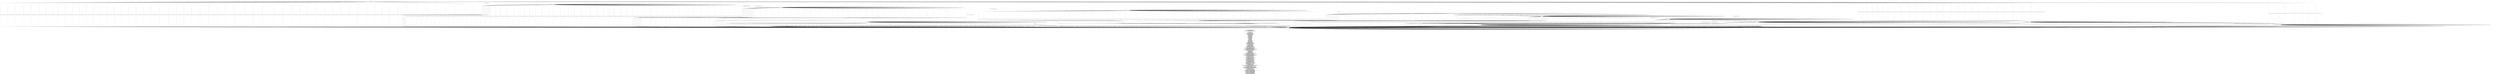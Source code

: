digraph g {

    labelloc = "b"
    label = "Server/Client: Erlang SSH 27.3.0.0
    Protocol Stage: TRANSPORT
KEX Algorithm: diffie-hellman-group-exchange-sha256
Strict KEX enabled: true

 Messages used during testing: 
MSG_DEBUG
MSG_KEX_DH_GEX_GROUP
MSG_KEX_DH_GEX_INIT
MSG_KEX_DH_GEX_OLD_REQUEST
MSG_KEX_DH_GEX_REPLY
MSG_KEX_DH_GEX_REQUEST
MSG_KEXDH_INIT
MSG_KEXDH_REPLY
MSG_DISCONNECT
MSG_KEX_ECDH_INIT
MSG_KEX_ECDH_REPLY
MSG_EXT_INFO
MSG_KEX_HBR_INIT
MSG_KEX_HBR_REPLY
MSG_IGNORE
MSG_KEXINIT
MSG_NEWCOMPRESS
MSG_NEWKEYS
MSG_PING_OPENSSH
MSG_PONG_OPENSSH
MSG_KEX_RSA_DONE
MSG_KEX_RSA_PUBKEY
MSG_KEX_RSA_SECRET
MSG_SERVICE_ACCEPT
MSG_SERVICE_REQUEST_USERAUTH
MSG_SERVICE_REQUEST_CONNECTION
MSG_UNIMPLEMENTED
MSG_VERSION_EXCHANGE
MSG_USERAUTH_BANNER
MSG_USERAUTH_FAILURE
MSG_USERAUTH_INFO_REQUEST
MSG_USERAUTH_INFO_RESPONSE
MSG_USERAUTH_PASSWD_CHANGEREQ
MSG_USERAUTH_PK_OK
MSG_USERAUTH_REQUEST_HOSTBASED
MSG_USERAUTH_REQUEST_KEYBOARD_INTERACTIVE
MSG_USERAUTH_REQUEST_NONE
MSG_USERAUTH_REQUEST_PASSWORD
MSG_USERAUTH_REQUEST_PUBLICKEY_HOSTBOUND_OPENSSH
MSG_USERAUTH_REQUEST_PUBLICKEY
MSG_USERAUTH_REQUEST_UNKNOWN
MSG_USERAUTH_SUCCESS
MSG_CHANNEL_CLOSE
MSG_CHANNEL_DATA
MSG_CHANNEL_EOF
MSG_CHANNEL_EXTENDED_DATA
MSG_CHANNEL_FAILURE
MSG_CHANNEL_OPEN_CONFIRMATION
MSG_CHANNEL_OPEN_DIRECT_STREAMLOCAL_OPENSSH
MSG_CHANNEL_OPEN_DIRECT_TCPIP
MSG_CHANNEL_OPEN_FAILURE
MSG_CHANNEL_OPEN_FORWARDED_STREAMLOCAL_OPENSSH
MSG_CHANNEL_OPEN_FORWARDED_TCPIP
MSG_CHANNEL_OPEN_SESSION
MSG_CHANNEL_OPEN_TUN_OPENSSH
MSG_CHANNEL_OPEN_UNKNOWN
MSG_CHANNEL_OPEN_X11
MSG_CHANNEL_REQUEST_AUTH_AGENT_OPENSSH
MSG_CHANNEL_REQUEST_BREAK
MSG_CHANNEL_REQUEST_ENV
MSG_CHANNEL_REQUEST_EOW_OPENSSH
MSG_CHANNEL_REQUEST_EXEC
MSG_CHANNEL_REQUEST_EXIT_SIGNAL
MSG_CHANNEL_REQUEST_EXIT_STATUS
MSG_CHANNEL_REQUEST_PTY_REQ
MSG_CHANNEL_REQUEST_SHELL
MSG_CHANNEL_REQUEST_SIGNAL
MSG_CHANNEL_REQUEST_SUBSYSTEM
MSG_CHANNEL_REQUEST_UNKNOWN
MSG_CHANNEL_REQUEST_WINDOW_CHANGE
MSG_CHANNEL_REQUEST_X11_REQ
MSG_CHANNEL_REQUEST_XON_XOFF
MSG_CHANNEL_SUCCESS
MSG_CHANNEL_WINDOW_ADJUST
MSG_GLOBAL_REQUEST_CANCEL_STREAMLOCAL_FORWARD_OPENSSH
MSG_GLOBAL_REQUEST_CANCEL_TCPIP_FORWARD
MSG_REQUEST_FAILURE
MSG_GLOBAL_REQUEST_HOSTKEYS_OPENSSH
MSG_GLOBAL_REQUEST_HOSTKEYS_PROVE_OPENSSH
MSG_GLOBAL_REQUEST_NO_MORE_SESSIONS_OPENSSH
MSG_GLOBAL_REQUEST_STREAMLOCAL_FORWARD_OPENSSH
MSG_REQUEST_SUCCESS
MSG_GLOBAL_REQUEST_TCPIP_FORWARD
MSG_GLOBAL_REQUEST_UNKNOWN
MSG_UNKNOWN_ID_RESERVED_0
MSG_UNKNOWN_ID_TRANSPORT_GENERIC
MSG_UNKNOWN_ID_ALGORITHM_NEGOTIATION
MSG_UNKNOWN_ID_KEY_EXCHANGE_SPECIFIC
MSG_UNKNOWN_ID_USERAUTH_GENERIC
MSG_UNKNOWN_ID_USERAUTH_SPECIFIC
MSG_UNKNOWN_ID_CONNECTION_GENERIC
MSG_UNKNOWN_ID_CHANNEL_RELATED
MSG_UNKNOWN_ID_RESERVED_CLIENT
MSG_UNKNOWN_ID_RESERVED_PRIVATE
"
    fontsize = 30
    edge[decorate="true"]

	s0 [shape="circle" width="2.3" label="Protocol Version Exchanged
(s0

SocketState: [UP]" fixedsize="true" height="2.3"];
	s1 [shape="circle" width="2.3" label="KEX: Algorithms Negotiated
(s1

SocketState: [UP]" fixedsize="true" height="2.3"];
	s2 [shape="circle" color="RED" width="2.3" label="TCP Closed
(s2

SocketState: [CLOSED]" fixedsize="true" height="2.3"];
	s3 [shape="circle" width="2.3" label="KEX: DH Group Negotiated
(s3

SocketState: [UP]" fixedsize="true" height="2.3"];
	s4 [shape="circle" width="2.3" label="Unknown State (s4)

SocketState: [UP]" fixedsize="true" height="2.3"];
	s5 [shape="circle" width="2.3" label="Unknown State (s5)

SocketState: [UP]" fixedsize="true" height="2.3"];
	s6 [shape="circle" width="2.3" label="KEX: Keys Derived
(s6

SocketState: [UP]" fixedsize="true" height="2.3"];
	s7 [shape="circle" width="2.3" label="KEX Completed
(s7

SocketState: [UP]" fixedsize="true" height="2.3"];
	s8 [shape="circle" width="2.3" label="Unknown State (s8)

SocketState: [UP]" fixedsize="true" height="2.3"];
	s9 [shape="circle" width="2.3" label="Protocol Completed
(s9

SocketState: [UP]" fixedsize="true" height="2.3"];
	s10 [shape="circle" width="2.3" label="Unknown State (s10)

SocketState: [UP]" fixedsize="true" height="2.3"];
	s11 [shape="circle" width="2.3" label="Unknown State (s11)

SocketState: [UP]" fixedsize="true" height="2.3"];
	s12 [shape="circle" width="2.3" label="Unknown State (s12)

SocketState: [UP]" fixedsize="true" height="2.3"];
	s13 [shape="circle" width="2.3" label="Unknown State (s13)

SocketState: [UP]" fixedsize="true" height="2.3"];
	s0 -> s12 [label="MSG_DEBUG / KeyExchangeInitMessage"];
	s0 -> s2 [label="MSG_KEX_DH_GEX_GROUP / KeyExchangeInitMessage,DisconnectMessage"];
	s0 -> s2 [label="MSG_KEX_DH_GEX_INIT / KeyExchangeInitMessage,DisconnectMessage"];
	s0 -> s2 [label="MSG_KEX_DH_GEX_OLD_REQUEST / KeyExchangeInitMessage,DisconnectMessage"];
	s0 -> s2 [label="MSG_KEX_DH_GEX_REPLY / KeyExchangeInitMessage,DisconnectMessage"];
	s0 -> s2 [label="MSG_KEX_DH_GEX_REQUEST / KeyExchangeInitMessage,DisconnectMessage"];
	s0 -> s2 [label="MSG_KEXDH_INIT / KeyExchangeInitMessage,DisconnectMessage"];
	s0 -> s2 [label="MSG_KEXDH_REPLY / KeyExchangeInitMessage,DisconnectMessage"];
	s0 -> s2 [label="MSG_DISCONNECT / KeyExchangeInitMessage"];
	s0 -> s2 [label="MSG_KEX_ECDH_INIT / KeyExchangeInitMessage,DisconnectMessage"];
	s0 -> s2 [label="MSG_KEX_ECDH_REPLY / KeyExchangeInitMessage,DisconnectMessage"];
	s0 -> s2 [label="MSG_EXT_INFO / KeyExchangeInitMessage,DisconnectMessage"];
	s0 -> s2 [label="MSG_KEX_HBR_INIT / KeyExchangeInitMessage,DisconnectMessage"];
	s0 -> s2 [label="MSG_KEX_HBR_REPLY / KeyExchangeInitMessage,DisconnectMessage"];
	s0 -> s12 [label="MSG_IGNORE / KeyExchangeInitMessage"];
	s0 -> s1 [color="GREEN" style="bold" label="MSG_KEXINIT / KeyExchangeInitMessage"];
	s0 -> s2 [label="MSG_NEWCOMPRESS / KeyExchangeInitMessage,DisconnectMessage"];
	s0 -> s2 [label="MSG_NEWKEYS / KeyExchangeInitMessage,DisconnectMessage"];
	s0 -> s2 [label="MSG_PING_OPENSSH / KeyExchangeInitMessage,DisconnectMessage"];
	s0 -> s2 [label="MSG_PONG_OPENSSH / KeyExchangeInitMessage,DisconnectMessage"];
	s0 -> s2 [label="MSG_KEX_RSA_DONE / KeyExchangeInitMessage,DisconnectMessage"];
	s0 -> s2 [label="MSG_KEX_RSA_PUBKEY / KeyExchangeInitMessage,DisconnectMessage"];
	s0 -> s2 [label="MSG_KEX_RSA_SECRET / KeyExchangeInitMessage,DisconnectMessage"];
	s0 -> s2 [label="MSG_SERVICE_ACCEPT / KeyExchangeInitMessage,DisconnectMessage"];
	s0 -> s2 [label="MSG_SERVICE_REQUEST_USERAUTH / KeyExchangeInitMessage,DisconnectMessage"];
	s0 -> s2 [label="MSG_SERVICE_REQUEST_CONNECTION / KeyExchangeInitMessage,DisconnectMessage"];
	s0 -> s12 [label="MSG_UNIMPLEMENTED / KeyExchangeInitMessage"];
	s0 -> s2 [label="MSG_VERSION_EXCHANGE / KeyExchangeInitMessage,DisconnectMessage"];
	s0 -> s2 [label="MSG_USERAUTH_BANNER / KeyExchangeInitMessage,DisconnectMessage"];
	s0 -> s2 [label="MSG_USERAUTH_FAILURE / KeyExchangeInitMessage,DisconnectMessage"];
	s0 -> s2 [label="MSG_USERAUTH_INFO_REQUEST / KeyExchangeInitMessage,DisconnectMessage"];
	s0 -> s2 [label="MSG_USERAUTH_INFO_RESPONSE / KeyExchangeInitMessage,DisconnectMessage"];
	s0 -> s2 [label="MSG_USERAUTH_PASSWD_CHANGEREQ / KeyExchangeInitMessage,DisconnectMessage"];
	s0 -> s2 [label="MSG_USERAUTH_PK_OK / KeyExchangeInitMessage,DisconnectMessage"];
	s0 -> s2 [label="MSG_USERAUTH_REQUEST_HOSTBASED / KeyExchangeInitMessage,DisconnectMessage"];
	s0 -> s2 [label="MSG_USERAUTH_REQUEST_KEYBOARD_INTERACTIVE / KeyExchangeInitMessage,DisconnectMessage"];
	s0 -> s2 [label="MSG_USERAUTH_REQUEST_NONE / KeyExchangeInitMessage,DisconnectMessage"];
	s0 -> s2 [label="MSG_USERAUTH_REQUEST_PASSWORD / KeyExchangeInitMessage,DisconnectMessage"];
	s0 -> s2 [label="MSG_USERAUTH_REQUEST_PUBLICKEY_HOSTBOUND_OPENSSH / KeyExchangeInitMessage,DisconnectMessage"];
	s0 -> s2 [label="MSG_USERAUTH_REQUEST_PUBLICKEY / KeyExchangeInitMessage,DisconnectMessage"];
	s0 -> s2 [label="MSG_USERAUTH_REQUEST_UNKNOWN / KeyExchangeInitMessage,DisconnectMessage"];
	s0 -> s2 [label="MSG_USERAUTH_SUCCESS / KeyExchangeInitMessage,DisconnectMessage"];
	s0 -> s12 [label="MSG_CHANNEL_CLOSE / KeyExchangeInitMessage"];
	s0 -> s12 [label="MSG_CHANNEL_DATA / KeyExchangeInitMessage"];
	s0 -> s12 [label="MSG_CHANNEL_EOF / KeyExchangeInitMessage"];
	s0 -> s12 [label="MSG_CHANNEL_EXTENDED_DATA / KeyExchangeInitMessage"];
	s0 -> s2 [label="MSG_CHANNEL_FAILURE / KeyExchangeInitMessage,DisconnectMessage"];
	s0 -> s2 [label="MSG_CHANNEL_OPEN_CONFIRMATION / KeyExchangeInitMessage,DisconnectMessage"];
	s0 -> s13 [label="MSG_CHANNEL_OPEN_DIRECT_STREAMLOCAL_OPENSSH / KeyExchangeInitMessage"];
	s0 -> s13 [label="MSG_CHANNEL_OPEN_DIRECT_TCPIP / KeyExchangeInitMessage"];
	s0 -> s2 [label="MSG_CHANNEL_OPEN_FAILURE / KeyExchangeInitMessage,DisconnectMessage"];
	s0 -> s13 [label="MSG_CHANNEL_OPEN_FORWARDED_STREAMLOCAL_OPENSSH / KeyExchangeInitMessage"];
	s0 -> s13 [label="MSG_CHANNEL_OPEN_FORWARDED_TCPIP / KeyExchangeInitMessage"];
	s0 -> s13 [label="MSG_CHANNEL_OPEN_SESSION / KeyExchangeInitMessage"];
	s0 -> s13 [label="MSG_CHANNEL_OPEN_TUN_OPENSSH / KeyExchangeInitMessage"];
	s0 -> s12 [label="MSG_CHANNEL_OPEN_UNKNOWN / KeyExchangeInitMessage"];
	s0 -> s13 [label="MSG_CHANNEL_OPEN_X11 / KeyExchangeInitMessage"];
	s0 -> s12 [label="MSG_CHANNEL_REQUEST_AUTH_AGENT_OPENSSH / KeyExchangeInitMessage"];
	s0 -> s12 [label="MSG_CHANNEL_REQUEST_BREAK / KeyExchangeInitMessage"];
	s0 -> s2 [label="MSG_CHANNEL_REQUEST_ENV / KeyExchangeInitMessage,DisconnectMessage"];
	s0 -> s12 [label="MSG_CHANNEL_REQUEST_EOW_OPENSSH / KeyExchangeInitMessage"];
	s0 -> s2 [label="MSG_CHANNEL_REQUEST_EXEC / KeyExchangeInitMessage,DisconnectMessage"];
	s0 -> s12 [label="MSG_CHANNEL_REQUEST_EXIT_SIGNAL / KeyExchangeInitMessage"];
	s0 -> s12 [label="MSG_CHANNEL_REQUEST_EXIT_STATUS / KeyExchangeInitMessage"];
	s0 -> s2 [label="MSG_CHANNEL_REQUEST_PTY_REQ / KeyExchangeInitMessage,DisconnectMessage"];
	s0 -> s2 [label="MSG_CHANNEL_REQUEST_SHELL / KeyExchangeInitMessage,DisconnectMessage"];
	s0 -> s12 [label="MSG_CHANNEL_REQUEST_SIGNAL / KeyExchangeInitMessage"];
	s0 -> s2 [label="MSG_CHANNEL_REQUEST_SUBSYSTEM / KeyExchangeInitMessage,DisconnectMessage"];
	s0 -> s12 [label="MSG_CHANNEL_REQUEST_UNKNOWN / KeyExchangeInitMessage"];
	s0 -> s12 [label="MSG_CHANNEL_REQUEST_WINDOW_CHANGE / KeyExchangeInitMessage"];
	s0 -> s12 [label="MSG_CHANNEL_REQUEST_X11_REQ / KeyExchangeInitMessage"];
	s0 -> s12 [label="MSG_CHANNEL_REQUEST_XON_XOFF / KeyExchangeInitMessage"];
	s0 -> s2 [label="MSG_CHANNEL_SUCCESS / KeyExchangeInitMessage,DisconnectMessage"];
	s0 -> s12 [label="MSG_CHANNEL_WINDOW_ADJUST / KeyExchangeInitMessage"];
	s0 -> s12 [label="MSG_GLOBAL_REQUEST_CANCEL_STREAMLOCAL_FORWARD_OPENSSH / KeyExchangeInitMessage"];
	s0 -> s12 [label="MSG_GLOBAL_REQUEST_CANCEL_TCPIP_FORWARD / KeyExchangeInitMessage"];
	s0 -> s2 [label="MSG_REQUEST_FAILURE / KeyExchangeInitMessage,DisconnectMessage"];
	s0 -> s12 [label="MSG_GLOBAL_REQUEST_HOSTKEYS_OPENSSH / KeyExchangeInitMessage"];
	s0 -> s12 [label="MSG_GLOBAL_REQUEST_HOSTKEYS_PROVE_OPENSSH / KeyExchangeInitMessage"];
	s0 -> s12 [label="MSG_GLOBAL_REQUEST_NO_MORE_SESSIONS_OPENSSH / KeyExchangeInitMessage"];
	s0 -> s12 [label="MSG_GLOBAL_REQUEST_STREAMLOCAL_FORWARD_OPENSSH / KeyExchangeInitMessage"];
	s0 -> s2 [label="MSG_REQUEST_SUCCESS / KeyExchangeInitMessage,DisconnectMessage"];
	s0 -> s12 [label="MSG_GLOBAL_REQUEST_TCPIP_FORWARD / KeyExchangeInitMessage"];
	s0 -> s12 [label="MSG_GLOBAL_REQUEST_UNKNOWN / KeyExchangeInitMessage"];
	s0 -> s2 [label="MSG_UNKNOWN_ID_RESERVED_0 / KeyExchangeInitMessage,DisconnectMessage"];
	s0 -> s2 [label="MSG_UNKNOWN_ID_TRANSPORT_GENERIC / KeyExchangeInitMessage,DisconnectMessage"];
	s0 -> s2 [label="MSG_UNKNOWN_ID_ALGORITHM_NEGOTIATION / KeyExchangeInitMessage,DisconnectMessage"];
	s0 -> s2 [label="MSG_UNKNOWN_ID_KEY_EXCHANGE_SPECIFIC / KeyExchangeInitMessage,DisconnectMessage"];
	s0 -> s2 [label="MSG_UNKNOWN_ID_USERAUTH_GENERIC / KeyExchangeInitMessage,DisconnectMessage"];
	s0 -> s2 [label="MSG_UNKNOWN_ID_USERAUTH_SPECIFIC / KeyExchangeInitMessage,DisconnectMessage"];
	s0 -> s2 [label="MSG_UNKNOWN_ID_CONNECTION_GENERIC / KeyExchangeInitMessage,DisconnectMessage"];
	s0 -> s2 [label="MSG_UNKNOWN_ID_CHANNEL_RELATED / KeyExchangeInitMessage,DisconnectMessage"];
	s0 -> s2 [label="MSG_UNKNOWN_ID_RESERVED_CLIENT / KeyExchangeInitMessage,DisconnectMessage"];
	s0 -> s2 [label="MSG_UNKNOWN_ID_RESERVED_PRIVATE / KeyExchangeInitMessage,DisconnectMessage"];
	s1 -> s1 [label="MSG_DEBUG / [No output]"];
	s1 -> s2 [label="MSG_KEX_DH_GEX_GROUP / DisconnectMessage"];
	s1 -> s2 [label="MSG_KEX_DH_GEX_INIT / DisconnectMessage"];
	s1 -> s3 [label="MSG_KEX_DH_GEX_OLD_REQUEST / DhGexKeyExchangeGroupMessage"];
	s1 -> s2 [label="MSG_KEX_DH_GEX_REPLY / DisconnectMessage"];
	s1 -> s3 [color="GREEN" style="bold" label="MSG_KEX_DH_GEX_REQUEST / DhGexKeyExchangeGroupMessage"];
	s1 -> s2 [label="MSG_KEXDH_INIT / DisconnectMessage"];
	s1 -> s2 [label="MSG_KEXDH_REPLY / DisconnectMessage"];
	s1 -> s2 [label="MSG_DISCONNECT / [No output]"];
	s1 -> s2 [label="MSG_KEX_ECDH_INIT / DisconnectMessage"];
	s1 -> s2 [label="MSG_KEX_ECDH_REPLY / DisconnectMessage"];
	s1 -> s2 [label="MSG_EXT_INFO / DisconnectMessage"];
	s1 -> s2 [label="MSG_KEX_HBR_INIT / DisconnectMessage"];
	s1 -> s2 [label="MSG_KEX_HBR_REPLY / DisconnectMessage"];
	s1 -> s1 [label="MSG_IGNORE / [No output]"];
	s1 -> s2 [label="MSG_KEXINIT / DisconnectMessage"];
	s1 -> s2 [label="MSG_NEWCOMPRESS / DisconnectMessage"];
	s1 -> s2 [label="MSG_NEWKEYS / DisconnectMessage"];
	s1 -> s2 [label="MSG_PING_OPENSSH / DisconnectMessage"];
	s1 -> s2 [label="MSG_PONG_OPENSSH / DisconnectMessage"];
	s1 -> s2 [label="MSG_KEX_RSA_DONE / DisconnectMessage"];
	s1 -> s2 [label="MSG_KEX_RSA_PUBKEY / DisconnectMessage"];
	s1 -> s2 [label="MSG_KEX_RSA_SECRET / DisconnectMessage"];
	s1 -> s2 [label="MSG_SERVICE_ACCEPT / DisconnectMessage"];
	s1 -> s2 [label="MSG_SERVICE_REQUEST_USERAUTH / DisconnectMessage"];
	s1 -> s2 [label="MSG_SERVICE_REQUEST_CONNECTION / DisconnectMessage"];
	s1 -> s1 [label="MSG_UNIMPLEMENTED / [No output]"];
	s1 -> s2 [label="MSG_VERSION_EXCHANGE / DisconnectMessage"];
	s1 -> s2 [label="MSG_USERAUTH_BANNER / DisconnectMessage"];
	s1 -> s2 [label="MSG_USERAUTH_FAILURE / DisconnectMessage"];
	s1 -> s2 [label="MSG_USERAUTH_INFO_REQUEST / DisconnectMessage"];
	s1 -> s2 [label="MSG_USERAUTH_INFO_RESPONSE / DisconnectMessage"];
	s1 -> s2 [label="MSG_USERAUTH_PASSWD_CHANGEREQ / DisconnectMessage"];
	s1 -> s2 [label="MSG_USERAUTH_PK_OK / DisconnectMessage"];
	s1 -> s2 [label="MSG_USERAUTH_REQUEST_HOSTBASED / DisconnectMessage"];
	s1 -> s2 [label="MSG_USERAUTH_REQUEST_KEYBOARD_INTERACTIVE / DisconnectMessage"];
	s1 -> s2 [label="MSG_USERAUTH_REQUEST_NONE / DisconnectMessage"];
	s1 -> s2 [label="MSG_USERAUTH_REQUEST_PASSWORD / DisconnectMessage"];
	s1 -> s2 [label="MSG_USERAUTH_REQUEST_PUBLICKEY_HOSTBOUND_OPENSSH / DisconnectMessage"];
	s1 -> s2 [label="MSG_USERAUTH_REQUEST_PUBLICKEY / DisconnectMessage"];
	s1 -> s2 [label="MSG_USERAUTH_REQUEST_UNKNOWN / DisconnectMessage"];
	s1 -> s2 [label="MSG_USERAUTH_SUCCESS / DisconnectMessage"];
	s1 -> s1 [label="MSG_CHANNEL_CLOSE / [No output]"];
	s1 -> s1 [label="MSG_CHANNEL_DATA / [No output]"];
	s1 -> s1 [label="MSG_CHANNEL_EOF / [No output]"];
	s1 -> s1 [label="MSG_CHANNEL_EXTENDED_DATA / [No output]"];
	s1 -> s2 [label="MSG_CHANNEL_FAILURE / DisconnectMessage"];
	s1 -> s2 [label="MSG_CHANNEL_OPEN_CONFIRMATION / DisconnectMessage"];
	s1 -> s1 [label="MSG_CHANNEL_OPEN_DIRECT_STREAMLOCAL_OPENSSH / [No output]"];
	s1 -> s1 [label="MSG_CHANNEL_OPEN_DIRECT_TCPIP / [No output]"];
	s1 -> s2 [label="MSG_CHANNEL_OPEN_FAILURE / DisconnectMessage"];
	s1 -> s1 [label="MSG_CHANNEL_OPEN_FORWARDED_STREAMLOCAL_OPENSSH / [No output]"];
	s1 -> s1 [label="MSG_CHANNEL_OPEN_FORWARDED_TCPIP / [No output]"];
	s1 -> s1 [label="MSG_CHANNEL_OPEN_SESSION / [No output]"];
	s1 -> s1 [label="MSG_CHANNEL_OPEN_TUN_OPENSSH / [No output]"];
	s1 -> s1 [label="MSG_CHANNEL_OPEN_UNKNOWN / [No output]"];
	s1 -> s1 [label="MSG_CHANNEL_OPEN_X11 / [No output]"];
	s1 -> s1 [label="MSG_CHANNEL_REQUEST_AUTH_AGENT_OPENSSH / [No output]"];
	s1 -> s1 [label="MSG_CHANNEL_REQUEST_BREAK / [No output]"];
	s1 -> s2 [label="MSG_CHANNEL_REQUEST_ENV / DisconnectMessage"];
	s1 -> s1 [label="MSG_CHANNEL_REQUEST_EOW_OPENSSH / [No output]"];
	s1 -> s2 [label="MSG_CHANNEL_REQUEST_EXEC / DisconnectMessage"];
	s1 -> s1 [label="MSG_CHANNEL_REQUEST_EXIT_SIGNAL / [No output]"];
	s1 -> s1 [label="MSG_CHANNEL_REQUEST_EXIT_STATUS / [No output]"];
	s1 -> s2 [label="MSG_CHANNEL_REQUEST_PTY_REQ / DisconnectMessage"];
	s1 -> s2 [label="MSG_CHANNEL_REQUEST_SHELL / DisconnectMessage"];
	s1 -> s1 [label="MSG_CHANNEL_REQUEST_SIGNAL / [No output]"];
	s1 -> s2 [label="MSG_CHANNEL_REQUEST_SUBSYSTEM / DisconnectMessage"];
	s1 -> s1 [label="MSG_CHANNEL_REQUEST_UNKNOWN / [No output]"];
	s1 -> s1 [label="MSG_CHANNEL_REQUEST_WINDOW_CHANGE / [No output]"];
	s1 -> s1 [label="MSG_CHANNEL_REQUEST_X11_REQ / [No output]"];
	s1 -> s1 [label="MSG_CHANNEL_REQUEST_XON_XOFF / [No output]"];
	s1 -> s2 [label="MSG_CHANNEL_SUCCESS / DisconnectMessage"];
	s1 -> s1 [label="MSG_CHANNEL_WINDOW_ADJUST / [No output]"];
	s1 -> s1 [label="MSG_GLOBAL_REQUEST_CANCEL_STREAMLOCAL_FORWARD_OPENSSH / [No output]"];
	s1 -> s1 [label="MSG_GLOBAL_REQUEST_CANCEL_TCPIP_FORWARD / [No output]"];
	s1 -> s2 [label="MSG_REQUEST_FAILURE / DisconnectMessage"];
	s1 -> s1 [label="MSG_GLOBAL_REQUEST_HOSTKEYS_OPENSSH / [No output]"];
	s1 -> s1 [label="MSG_GLOBAL_REQUEST_HOSTKEYS_PROVE_OPENSSH / [No output]"];
	s1 -> s1 [label="MSG_GLOBAL_REQUEST_NO_MORE_SESSIONS_OPENSSH / [No output]"];
	s1 -> s1 [label="MSG_GLOBAL_REQUEST_STREAMLOCAL_FORWARD_OPENSSH / [No output]"];
	s1 -> s2 [label="MSG_REQUEST_SUCCESS / DisconnectMessage"];
	s1 -> s1 [label="MSG_GLOBAL_REQUEST_TCPIP_FORWARD / [No output]"];
	s1 -> s1 [label="MSG_GLOBAL_REQUEST_UNKNOWN / [No output]"];
	s1 -> s2 [label="MSG_UNKNOWN_ID_RESERVED_0 / DisconnectMessage"];
	s1 -> s2 [label="MSG_UNKNOWN_ID_TRANSPORT_GENERIC / DisconnectMessage"];
	s1 -> s2 [label="MSG_UNKNOWN_ID_ALGORITHM_NEGOTIATION / DisconnectMessage"];
	s1 -> s2 [label="MSG_UNKNOWN_ID_KEY_EXCHANGE_SPECIFIC / DisconnectMessage"];
	s1 -> s2 [label="MSG_UNKNOWN_ID_USERAUTH_GENERIC / DisconnectMessage"];
	s1 -> s2 [label="MSG_UNKNOWN_ID_USERAUTH_SPECIFIC / DisconnectMessage"];
	s1 -> s2 [label="MSG_UNKNOWN_ID_CONNECTION_GENERIC / DisconnectMessage"];
	s1 -> s2 [label="MSG_UNKNOWN_ID_CHANNEL_RELATED / DisconnectMessage"];
	s1 -> s2 [label="MSG_UNKNOWN_ID_RESERVED_CLIENT / DisconnectMessage"];
	s1 -> s2 [label="MSG_UNKNOWN_ID_RESERVED_PRIVATE / DisconnectMessage"];
	s2 -> s2 [label="MSG_DEBUG / [No output]"];
	s2 -> s2 [label="MSG_KEX_DH_GEX_GROUP / [No output]"];
	s2 -> s2 [label="MSG_KEX_DH_GEX_INIT / [No output]"];
	s2 -> s2 [label="MSG_KEX_DH_GEX_OLD_REQUEST / [No output]"];
	s2 -> s2 [label="MSG_KEX_DH_GEX_REPLY / [No output]"];
	s2 -> s2 [label="MSG_KEX_DH_GEX_REQUEST / [No output]"];
	s2 -> s2 [label="MSG_KEXDH_INIT / [No output]"];
	s2 -> s2 [label="MSG_KEXDH_REPLY / [No output]"];
	s2 -> s2 [label="MSG_DISCONNECT / [No output]"];
	s2 -> s2 [label="MSG_KEX_ECDH_INIT / [No output]"];
	s2 -> s2 [label="MSG_KEX_ECDH_REPLY / [No output]"];
	s2 -> s2 [label="MSG_EXT_INFO / [No output]"];
	s2 -> s2 [label="MSG_KEX_HBR_INIT / [No output]"];
	s2 -> s2 [label="MSG_KEX_HBR_REPLY / [No output]"];
	s2 -> s2 [label="MSG_IGNORE / [No output]"];
	s2 -> s2 [label="MSG_KEXINIT / [No output]"];
	s2 -> s2 [label="MSG_NEWCOMPRESS / [No output]"];
	s2 -> s2 [label="MSG_NEWKEYS / [No output]"];
	s2 -> s2 [label="MSG_PING_OPENSSH / [No output]"];
	s2 -> s2 [label="MSG_PONG_OPENSSH / [No output]"];
	s2 -> s2 [label="MSG_KEX_RSA_DONE / [No output]"];
	s2 -> s2 [label="MSG_KEX_RSA_PUBKEY / [No output]"];
	s2 -> s2 [label="MSG_KEX_RSA_SECRET / [No output]"];
	s2 -> s2 [label="MSG_SERVICE_ACCEPT / [No output]"];
	s2 -> s2 [label="MSG_SERVICE_REQUEST_USERAUTH / [No output]"];
	s2 -> s2 [label="MSG_SERVICE_REQUEST_CONNECTION / [No output]"];
	s2 -> s2 [label="MSG_UNIMPLEMENTED / [No output]"];
	s2 -> s2 [label="MSG_VERSION_EXCHANGE / [No output]"];
	s2 -> s2 [label="MSG_USERAUTH_BANNER / [No output]"];
	s2 -> s2 [label="MSG_USERAUTH_FAILURE / [No output]"];
	s2 -> s2 [label="MSG_USERAUTH_INFO_REQUEST / [No output]"];
	s2 -> s2 [label="MSG_USERAUTH_INFO_RESPONSE / [No output]"];
	s2 -> s2 [label="MSG_USERAUTH_PASSWD_CHANGEREQ / [No output]"];
	s2 -> s2 [label="MSG_USERAUTH_PK_OK / [No output]"];
	s2 -> s2 [label="MSG_USERAUTH_REQUEST_HOSTBASED / [No output]"];
	s2 -> s2 [label="MSG_USERAUTH_REQUEST_KEYBOARD_INTERACTIVE / [No output]"];
	s2 -> s2 [label="MSG_USERAUTH_REQUEST_NONE / [No output]"];
	s2 -> s2 [label="MSG_USERAUTH_REQUEST_PASSWORD / [No output]"];
	s2 -> s2 [label="MSG_USERAUTH_REQUEST_PUBLICKEY_HOSTBOUND_OPENSSH / [No output]"];
	s2 -> s2 [label="MSG_USERAUTH_REQUEST_PUBLICKEY / [No output]"];
	s2 -> s2 [label="MSG_USERAUTH_REQUEST_UNKNOWN / [No output]"];
	s2 -> s2 [label="MSG_USERAUTH_SUCCESS / [No output]"];
	s2 -> s2 [label="MSG_CHANNEL_CLOSE / [No output]"];
	s2 -> s2 [label="MSG_CHANNEL_DATA / [No output]"];
	s2 -> s2 [label="MSG_CHANNEL_EOF / [No output]"];
	s2 -> s2 [label="MSG_CHANNEL_EXTENDED_DATA / [No output]"];
	s2 -> s2 [label="MSG_CHANNEL_FAILURE / [No output]"];
	s2 -> s2 [label="MSG_CHANNEL_OPEN_CONFIRMATION / [No output]"];
	s2 -> s2 [label="MSG_CHANNEL_OPEN_DIRECT_STREAMLOCAL_OPENSSH / [No output]"];
	s2 -> s2 [label="MSG_CHANNEL_OPEN_DIRECT_TCPIP / [No output]"];
	s2 -> s2 [label="MSG_CHANNEL_OPEN_FAILURE / [No output]"];
	s2 -> s2 [label="MSG_CHANNEL_OPEN_FORWARDED_STREAMLOCAL_OPENSSH / [No output]"];
	s2 -> s2 [label="MSG_CHANNEL_OPEN_FORWARDED_TCPIP / [No output]"];
	s2 -> s2 [label="MSG_CHANNEL_OPEN_SESSION / [No output]"];
	s2 -> s2 [label="MSG_CHANNEL_OPEN_TUN_OPENSSH / [No output]"];
	s2 -> s2 [label="MSG_CHANNEL_OPEN_UNKNOWN / [No output]"];
	s2 -> s2 [label="MSG_CHANNEL_OPEN_X11 / [No output]"];
	s2 -> s2 [label="MSG_CHANNEL_REQUEST_AUTH_AGENT_OPENSSH / [No output]"];
	s2 -> s2 [label="MSG_CHANNEL_REQUEST_BREAK / [No output]"];
	s2 -> s2 [label="MSG_CHANNEL_REQUEST_ENV / [No output]"];
	s2 -> s2 [label="MSG_CHANNEL_REQUEST_EOW_OPENSSH / [No output]"];
	s2 -> s2 [label="MSG_CHANNEL_REQUEST_EXEC / [No output]"];
	s2 -> s2 [label="MSG_CHANNEL_REQUEST_EXIT_SIGNAL / [No output]"];
	s2 -> s2 [label="MSG_CHANNEL_REQUEST_EXIT_STATUS / [No output]"];
	s2 -> s2 [label="MSG_CHANNEL_REQUEST_PTY_REQ / [No output]"];
	s2 -> s2 [label="MSG_CHANNEL_REQUEST_SHELL / [No output]"];
	s2 -> s2 [label="MSG_CHANNEL_REQUEST_SIGNAL / [No output]"];
	s2 -> s2 [label="MSG_CHANNEL_REQUEST_SUBSYSTEM / [No output]"];
	s2 -> s2 [label="MSG_CHANNEL_REQUEST_UNKNOWN / [No output]"];
	s2 -> s2 [label="MSG_CHANNEL_REQUEST_WINDOW_CHANGE / [No output]"];
	s2 -> s2 [label="MSG_CHANNEL_REQUEST_X11_REQ / [No output]"];
	s2 -> s2 [label="MSG_CHANNEL_REQUEST_XON_XOFF / [No output]"];
	s2 -> s2 [label="MSG_CHANNEL_SUCCESS / [No output]"];
	s2 -> s2 [label="MSG_CHANNEL_WINDOW_ADJUST / [No output]"];
	s2 -> s2 [label="MSG_GLOBAL_REQUEST_CANCEL_STREAMLOCAL_FORWARD_OPENSSH / [No output]"];
	s2 -> s2 [label="MSG_GLOBAL_REQUEST_CANCEL_TCPIP_FORWARD / [No output]"];
	s2 -> s2 [label="MSG_REQUEST_FAILURE / [No output]"];
	s2 -> s2 [label="MSG_GLOBAL_REQUEST_HOSTKEYS_OPENSSH / [No output]"];
	s2 -> s2 [label="MSG_GLOBAL_REQUEST_HOSTKEYS_PROVE_OPENSSH / [No output]"];
	s2 -> s2 [label="MSG_GLOBAL_REQUEST_NO_MORE_SESSIONS_OPENSSH / [No output]"];
	s2 -> s2 [label="MSG_GLOBAL_REQUEST_STREAMLOCAL_FORWARD_OPENSSH / [No output]"];
	s2 -> s2 [label="MSG_REQUEST_SUCCESS / [No output]"];
	s2 -> s2 [label="MSG_GLOBAL_REQUEST_TCPIP_FORWARD / [No output]"];
	s2 -> s2 [label="MSG_GLOBAL_REQUEST_UNKNOWN / [No output]"];
	s2 -> s2 [label="MSG_UNKNOWN_ID_RESERVED_0 / [No output]"];
	s2 -> s2 [label="MSG_UNKNOWN_ID_TRANSPORT_GENERIC / [No output]"];
	s2 -> s2 [label="MSG_UNKNOWN_ID_ALGORITHM_NEGOTIATION / [No output]"];
	s2 -> s2 [label="MSG_UNKNOWN_ID_KEY_EXCHANGE_SPECIFIC / [No output]"];
	s2 -> s2 [label="MSG_UNKNOWN_ID_USERAUTH_GENERIC / [No output]"];
	s2 -> s2 [label="MSG_UNKNOWN_ID_USERAUTH_SPECIFIC / [No output]"];
	s2 -> s2 [label="MSG_UNKNOWN_ID_CONNECTION_GENERIC / [No output]"];
	s2 -> s2 [label="MSG_UNKNOWN_ID_CHANNEL_RELATED / [No output]"];
	s2 -> s2 [label="MSG_UNKNOWN_ID_RESERVED_CLIENT / [No output]"];
	s2 -> s2 [label="MSG_UNKNOWN_ID_RESERVED_PRIVATE / [No output]"];
	s3 -> s3 [label="MSG_DEBUG / [No output]"];
	s3 -> s2 [label="MSG_KEX_DH_GEX_GROUP / DisconnectMessage"];
	s3 -> s6 [color="GREEN" style="bold" label="MSG_KEX_DH_GEX_INIT / DhGexKeyExchangeReplyMessage,NewKeysMessage"];
	s3 -> s2 [label="MSG_KEX_DH_GEX_OLD_REQUEST / DisconnectMessage"];
	s3 -> s2 [label="MSG_KEX_DH_GEX_REPLY / DisconnectMessage"];
	s3 -> s2 [label="MSG_KEX_DH_GEX_REQUEST / DisconnectMessage"];
	s3 -> s2 [label="MSG_KEXDH_INIT / DisconnectMessage"];
	s3 -> s2 [label="MSG_KEXDH_REPLY / DisconnectMessage"];
	s3 -> s2 [label="MSG_DISCONNECT / [No output]"];
	s3 -> s2 [label="MSG_KEX_ECDH_INIT / DisconnectMessage"];
	s3 -> s2 [label="MSG_KEX_ECDH_REPLY / DisconnectMessage"];
	s3 -> s2 [label="MSG_EXT_INFO / DisconnectMessage"];
	s3 -> s2 [label="MSG_KEX_HBR_INIT / DisconnectMessage"];
	s3 -> s2 [label="MSG_KEX_HBR_REPLY / DisconnectMessage"];
	s3 -> s3 [label="MSG_IGNORE / [No output]"];
	s3 -> s2 [label="MSG_KEXINIT / DisconnectMessage"];
	s3 -> s2 [label="MSG_NEWCOMPRESS / DisconnectMessage"];
	s3 -> s2 [label="MSG_NEWKEYS / DisconnectMessage"];
	s3 -> s2 [label="MSG_PING_OPENSSH / DisconnectMessage"];
	s3 -> s2 [label="MSG_PONG_OPENSSH / DisconnectMessage"];
	s3 -> s4 [label="MSG_KEX_RSA_DONE / DhGexKeyExchangeReplyMessage,NewKeysMessage"];
	s3 -> s2 [label="MSG_KEX_RSA_PUBKEY / DisconnectMessage"];
	s3 -> s2 [label="MSG_KEX_RSA_SECRET / DisconnectMessage"];
	s3 -> s2 [label="MSG_SERVICE_ACCEPT / DisconnectMessage"];
	s3 -> s2 [label="MSG_SERVICE_REQUEST_USERAUTH / DisconnectMessage"];
	s3 -> s2 [label="MSG_SERVICE_REQUEST_CONNECTION / DisconnectMessage"];
	s3 -> s3 [label="MSG_UNIMPLEMENTED / [No output]"];
	s3 -> s2 [label="MSG_VERSION_EXCHANGE / DisconnectMessage"];
	s3 -> s2 [label="MSG_USERAUTH_BANNER / DisconnectMessage"];
	s3 -> s2 [label="MSG_USERAUTH_FAILURE / DisconnectMessage"];
	s3 -> s2 [label="MSG_USERAUTH_INFO_REQUEST / DisconnectMessage"];
	s3 -> s2 [label="MSG_USERAUTH_INFO_RESPONSE / DisconnectMessage"];
	s3 -> s2 [label="MSG_USERAUTH_PASSWD_CHANGEREQ / DisconnectMessage"];
	s3 -> s2 [label="MSG_USERAUTH_PK_OK / DisconnectMessage"];
	s3 -> s2 [label="MSG_USERAUTH_REQUEST_HOSTBASED / DisconnectMessage"];
	s3 -> s2 [label="MSG_USERAUTH_REQUEST_KEYBOARD_INTERACTIVE / DisconnectMessage"];
	s3 -> s2 [label="MSG_USERAUTH_REQUEST_NONE / DisconnectMessage"];
	s3 -> s2 [label="MSG_USERAUTH_REQUEST_PASSWORD / DisconnectMessage"];
	s3 -> s2 [label="MSG_USERAUTH_REQUEST_PUBLICKEY_HOSTBOUND_OPENSSH / DisconnectMessage"];
	s3 -> s2 [label="MSG_USERAUTH_REQUEST_PUBLICKEY / DisconnectMessage"];
	s3 -> s2 [label="MSG_USERAUTH_REQUEST_UNKNOWN / DisconnectMessage"];
	s3 -> s2 [label="MSG_USERAUTH_SUCCESS / DisconnectMessage"];
	s3 -> s3 [label="MSG_CHANNEL_CLOSE / [No output]"];
	s3 -> s3 [label="MSG_CHANNEL_DATA / [No output]"];
	s3 -> s3 [label="MSG_CHANNEL_EOF / [No output]"];
	s3 -> s3 [label="MSG_CHANNEL_EXTENDED_DATA / [No output]"];
	s3 -> s2 [label="MSG_CHANNEL_FAILURE / DisconnectMessage"];
	s3 -> s2 [label="MSG_CHANNEL_OPEN_CONFIRMATION / DisconnectMessage"];
	s3 -> s3 [label="MSG_CHANNEL_OPEN_DIRECT_STREAMLOCAL_OPENSSH / [No output]"];
	s3 -> s3 [label="MSG_CHANNEL_OPEN_DIRECT_TCPIP / [No output]"];
	s3 -> s2 [label="MSG_CHANNEL_OPEN_FAILURE / DisconnectMessage"];
	s3 -> s3 [label="MSG_CHANNEL_OPEN_FORWARDED_STREAMLOCAL_OPENSSH / [No output]"];
	s3 -> s3 [label="MSG_CHANNEL_OPEN_FORWARDED_TCPIP / [No output]"];
	s3 -> s3 [label="MSG_CHANNEL_OPEN_SESSION / [No output]"];
	s3 -> s3 [label="MSG_CHANNEL_OPEN_TUN_OPENSSH / [No output]"];
	s3 -> s3 [label="MSG_CHANNEL_OPEN_UNKNOWN / [No output]"];
	s3 -> s3 [label="MSG_CHANNEL_OPEN_X11 / [No output]"];
	s3 -> s3 [label="MSG_CHANNEL_REQUEST_AUTH_AGENT_OPENSSH / [No output]"];
	s3 -> s3 [label="MSG_CHANNEL_REQUEST_BREAK / [No output]"];
	s3 -> s2 [label="MSG_CHANNEL_REQUEST_ENV / DisconnectMessage"];
	s3 -> s3 [label="MSG_CHANNEL_REQUEST_EOW_OPENSSH / [No output]"];
	s3 -> s2 [label="MSG_CHANNEL_REQUEST_EXEC / DisconnectMessage"];
	s3 -> s3 [label="MSG_CHANNEL_REQUEST_EXIT_SIGNAL / [No output]"];
	s3 -> s3 [label="MSG_CHANNEL_REQUEST_EXIT_STATUS / [No output]"];
	s3 -> s2 [label="MSG_CHANNEL_REQUEST_PTY_REQ / DisconnectMessage"];
	s3 -> s2 [label="MSG_CHANNEL_REQUEST_SHELL / DisconnectMessage"];
	s3 -> s3 [label="MSG_CHANNEL_REQUEST_SIGNAL / [No output]"];
	s3 -> s2 [label="MSG_CHANNEL_REQUEST_SUBSYSTEM / DisconnectMessage"];
	s3 -> s3 [label="MSG_CHANNEL_REQUEST_UNKNOWN / [No output]"];
	s3 -> s3 [label="MSG_CHANNEL_REQUEST_WINDOW_CHANGE / [No output]"];
	s3 -> s3 [label="MSG_CHANNEL_REQUEST_X11_REQ / [No output]"];
	s3 -> s3 [label="MSG_CHANNEL_REQUEST_XON_XOFF / [No output]"];
	s3 -> s2 [label="MSG_CHANNEL_SUCCESS / DisconnectMessage"];
	s3 -> s3 [label="MSG_CHANNEL_WINDOW_ADJUST / [No output]"];
	s3 -> s3 [label="MSG_GLOBAL_REQUEST_CANCEL_STREAMLOCAL_FORWARD_OPENSSH / [No output]"];
	s3 -> s3 [label="MSG_GLOBAL_REQUEST_CANCEL_TCPIP_FORWARD / [No output]"];
	s3 -> s2 [label="MSG_REQUEST_FAILURE / DisconnectMessage"];
	s3 -> s3 [label="MSG_GLOBAL_REQUEST_HOSTKEYS_OPENSSH / [No output]"];
	s3 -> s3 [label="MSG_GLOBAL_REQUEST_HOSTKEYS_PROVE_OPENSSH / [No output]"];
	s3 -> s3 [label="MSG_GLOBAL_REQUEST_NO_MORE_SESSIONS_OPENSSH / [No output]"];
	s3 -> s3 [label="MSG_GLOBAL_REQUEST_STREAMLOCAL_FORWARD_OPENSSH / [No output]"];
	s3 -> s2 [label="MSG_REQUEST_SUCCESS / DisconnectMessage"];
	s3 -> s3 [label="MSG_GLOBAL_REQUEST_TCPIP_FORWARD / [No output]"];
	s3 -> s3 [label="MSG_GLOBAL_REQUEST_UNKNOWN / [No output]"];
	s3 -> s2 [label="MSG_UNKNOWN_ID_RESERVED_0 / DisconnectMessage"];
	s3 -> s2 [label="MSG_UNKNOWN_ID_TRANSPORT_GENERIC / DisconnectMessage"];
	s3 -> s2 [label="MSG_UNKNOWN_ID_ALGORITHM_NEGOTIATION / DisconnectMessage"];
	s3 -> s2 [label="MSG_UNKNOWN_ID_KEY_EXCHANGE_SPECIFIC / DisconnectMessage"];
	s3 -> s2 [label="MSG_UNKNOWN_ID_USERAUTH_GENERIC / DisconnectMessage"];
	s3 -> s2 [label="MSG_UNKNOWN_ID_USERAUTH_SPECIFIC / DisconnectMessage"];
	s3 -> s2 [label="MSG_UNKNOWN_ID_CONNECTION_GENERIC / DisconnectMessage"];
	s3 -> s2 [label="MSG_UNKNOWN_ID_CHANNEL_RELATED / DisconnectMessage"];
	s3 -> s2 [label="MSG_UNKNOWN_ID_RESERVED_CLIENT / DisconnectMessage"];
	s3 -> s2 [label="MSG_UNKNOWN_ID_RESERVED_PRIVATE / DisconnectMessage"];
	s4 -> s4 [label="MSG_DEBUG / [No output]"];
	s4 -> s2 [label="MSG_KEX_DH_GEX_GROUP / [No output]"];
	s4 -> s2 [label="MSG_KEX_DH_GEX_INIT / [No output]"];
	s4 -> s2 [label="MSG_KEX_DH_GEX_OLD_REQUEST / [No output]"];
	s4 -> s2 [label="MSG_KEX_DH_GEX_REPLY / [No output]"];
	s4 -> s2 [label="MSG_KEX_DH_GEX_REQUEST / [No output]"];
	s4 -> s2 [label="MSG_KEXDH_INIT / [No output]"];
	s4 -> s2 [label="MSG_KEXDH_REPLY / [No output]"];
	s4 -> s2 [label="MSG_DISCONNECT / [No output]"];
	s4 -> s2 [label="MSG_KEX_ECDH_INIT / [No output]"];
	s4 -> s2 [label="MSG_KEX_ECDH_REPLY / [No output]"];
	s4 -> s2 [label="MSG_EXT_INFO / [No output]"];
	s4 -> s2 [label="MSG_KEX_HBR_INIT / [No output]"];
	s4 -> s2 [label="MSG_KEX_HBR_REPLY / [No output]"];
	s4 -> s2 [label="MSG_IGNORE / [No output]"];
	s4 -> s2 [label="MSG_KEXINIT / [No output]"];
	s4 -> s2 [label="MSG_NEWCOMPRESS / [No output]"];
	s4 -> s5 [label="MSG_NEWKEYS / [No output]"];
	s4 -> s2 [label="MSG_PING_OPENSSH / [No output]"];
	s4 -> s2 [label="MSG_PONG_OPENSSH / [No output]"];
	s4 -> s2 [label="MSG_KEX_RSA_DONE / [No output]"];
	s4 -> s2 [label="MSG_KEX_RSA_PUBKEY / [No output]"];
	s4 -> s2 [label="MSG_KEX_RSA_SECRET / [No output]"];
	s4 -> s2 [label="MSG_SERVICE_ACCEPT / [No output]"];
	s4 -> s2 [label="MSG_SERVICE_REQUEST_USERAUTH / [No output]"];
	s4 -> s2 [label="MSG_SERVICE_REQUEST_CONNECTION / [No output]"];
	s4 -> s4 [label="MSG_UNIMPLEMENTED / [No output]"];
	s4 -> s2 [label="MSG_VERSION_EXCHANGE / [No output]"];
	s4 -> s2 [label="MSG_USERAUTH_BANNER / [No output]"];
	s4 -> s2 [label="MSG_USERAUTH_FAILURE / [No output]"];
	s4 -> s2 [label="MSG_USERAUTH_INFO_REQUEST / [No output]"];
	s4 -> s2 [label="MSG_USERAUTH_INFO_RESPONSE / [No output]"];
	s4 -> s2 [label="MSG_USERAUTH_PASSWD_CHANGEREQ / [No output]"];
	s4 -> s2 [label="MSG_USERAUTH_PK_OK / [No output]"];
	s4 -> s2 [label="MSG_USERAUTH_REQUEST_HOSTBASED / [No output]"];
	s4 -> s2 [label="MSG_USERAUTH_REQUEST_KEYBOARD_INTERACTIVE / [No output]"];
	s4 -> s2 [label="MSG_USERAUTH_REQUEST_NONE / [No output]"];
	s4 -> s2 [label="MSG_USERAUTH_REQUEST_PASSWORD / [No output]"];
	s4 -> s2 [label="MSG_USERAUTH_REQUEST_PUBLICKEY_HOSTBOUND_OPENSSH / [No output]"];
	s4 -> s2 [label="MSG_USERAUTH_REQUEST_PUBLICKEY / [No output]"];
	s4 -> s2 [label="MSG_USERAUTH_REQUEST_UNKNOWN / [No output]"];
	s4 -> s2 [label="MSG_USERAUTH_SUCCESS / [No output]"];
	s4 -> s4 [label="MSG_CHANNEL_CLOSE / [No output]"];
	s4 -> s4 [label="MSG_CHANNEL_DATA / [No output]"];
	s4 -> s4 [label="MSG_CHANNEL_EOF / [No output]"];
	s4 -> s4 [label="MSG_CHANNEL_EXTENDED_DATA / [No output]"];
	s4 -> s2 [label="MSG_CHANNEL_FAILURE / [No output]"];
	s4 -> s2 [label="MSG_CHANNEL_OPEN_CONFIRMATION / [No output]"];
	s4 -> s4 [label="MSG_CHANNEL_OPEN_DIRECT_STREAMLOCAL_OPENSSH / [No output]"];
	s4 -> s4 [label="MSG_CHANNEL_OPEN_DIRECT_TCPIP / [No output]"];
	s4 -> s2 [label="MSG_CHANNEL_OPEN_FAILURE / [No output]"];
	s4 -> s4 [label="MSG_CHANNEL_OPEN_FORWARDED_STREAMLOCAL_OPENSSH / [No output]"];
	s4 -> s4 [label="MSG_CHANNEL_OPEN_FORWARDED_TCPIP / [No output]"];
	s4 -> s4 [label="MSG_CHANNEL_OPEN_SESSION / [No output]"];
	s4 -> s4 [label="MSG_CHANNEL_OPEN_TUN_OPENSSH / [No output]"];
	s4 -> s4 [label="MSG_CHANNEL_OPEN_UNKNOWN / [No output]"];
	s4 -> s4 [label="MSG_CHANNEL_OPEN_X11 / [No output]"];
	s4 -> s4 [label="MSG_CHANNEL_REQUEST_AUTH_AGENT_OPENSSH / [No output]"];
	s4 -> s4 [label="MSG_CHANNEL_REQUEST_BREAK / [No output]"];
	s4 -> s2 [label="MSG_CHANNEL_REQUEST_ENV / [No output]"];
	s4 -> s4 [label="MSG_CHANNEL_REQUEST_EOW_OPENSSH / [No output]"];
	s4 -> s2 [label="MSG_CHANNEL_REQUEST_EXEC / [No output]"];
	s4 -> s4 [label="MSG_CHANNEL_REQUEST_EXIT_SIGNAL / [No output]"];
	s4 -> s4 [label="MSG_CHANNEL_REQUEST_EXIT_STATUS / [No output]"];
	s4 -> s2 [label="MSG_CHANNEL_REQUEST_PTY_REQ / [No output]"];
	s4 -> s2 [label="MSG_CHANNEL_REQUEST_SHELL / [No output]"];
	s4 -> s4 [label="MSG_CHANNEL_REQUEST_SIGNAL / [No output]"];
	s4 -> s2 [label="MSG_CHANNEL_REQUEST_SUBSYSTEM / [No output]"];
	s4 -> s4 [label="MSG_CHANNEL_REQUEST_UNKNOWN / [No output]"];
	s4 -> s4 [label="MSG_CHANNEL_REQUEST_WINDOW_CHANGE / [No output]"];
	s4 -> s4 [label="MSG_CHANNEL_REQUEST_X11_REQ / [No output]"];
	s4 -> s4 [label="MSG_CHANNEL_REQUEST_XON_XOFF / [No output]"];
	s4 -> s2 [label="MSG_CHANNEL_SUCCESS / [No output]"];
	s4 -> s4 [label="MSG_CHANNEL_WINDOW_ADJUST / [No output]"];
	s4 -> s4 [label="MSG_GLOBAL_REQUEST_CANCEL_STREAMLOCAL_FORWARD_OPENSSH / [No output]"];
	s4 -> s4 [label="MSG_GLOBAL_REQUEST_CANCEL_TCPIP_FORWARD / [No output]"];
	s4 -> s2 [label="MSG_REQUEST_FAILURE / [No output]"];
	s4 -> s4 [label="MSG_GLOBAL_REQUEST_HOSTKEYS_OPENSSH / [No output]"];
	s4 -> s4 [label="MSG_GLOBAL_REQUEST_HOSTKEYS_PROVE_OPENSSH / [No output]"];
	s4 -> s4 [label="MSG_GLOBAL_REQUEST_NO_MORE_SESSIONS_OPENSSH / [No output]"];
	s4 -> s4 [label="MSG_GLOBAL_REQUEST_STREAMLOCAL_FORWARD_OPENSSH / [No output]"];
	s4 -> s2 [label="MSG_REQUEST_SUCCESS / [No output]"];
	s4 -> s4 [label="MSG_GLOBAL_REQUEST_TCPIP_FORWARD / [No output]"];
	s4 -> s4 [label="MSG_GLOBAL_REQUEST_UNKNOWN / [No output]"];
	s4 -> s2 [label="MSG_UNKNOWN_ID_RESERVED_0 / [No output]"];
	s4 -> s2 [label="MSG_UNKNOWN_ID_TRANSPORT_GENERIC / [No output]"];
	s4 -> s2 [label="MSG_UNKNOWN_ID_ALGORITHM_NEGOTIATION / [No output]"];
	s4 -> s2 [label="MSG_UNKNOWN_ID_KEY_EXCHANGE_SPECIFIC / [No output]"];
	s4 -> s2 [label="MSG_UNKNOWN_ID_USERAUTH_GENERIC / [No output]"];
	s4 -> s2 [label="MSG_UNKNOWN_ID_USERAUTH_SPECIFIC / [No output]"];
	s4 -> s2 [label="MSG_UNKNOWN_ID_CONNECTION_GENERIC / [No output]"];
	s4 -> s2 [label="MSG_UNKNOWN_ID_CHANNEL_RELATED / [No output]"];
	s4 -> s2 [label="MSG_UNKNOWN_ID_RESERVED_CLIENT / [No output]"];
	s4 -> s2 [label="MSG_UNKNOWN_ID_RESERVED_PRIVATE / [No output]"];
	s5 -> s2 [label="MSG_DEBUG / [No output]"];
	s5 -> s2 [label="MSG_KEX_DH_GEX_GROUP / [No output]"];
	s5 -> s2 [label="MSG_KEX_DH_GEX_INIT / [No output]"];
	s5 -> s2 [label="MSG_KEX_DH_GEX_OLD_REQUEST / [No output]"];
	s5 -> s2 [label="MSG_KEX_DH_GEX_REPLY / [No output]"];
	s5 -> s2 [label="MSG_KEX_DH_GEX_REQUEST / [No output]"];
	s5 -> s2 [label="MSG_KEXDH_INIT / [No output]"];
	s5 -> s2 [label="MSG_KEXDH_REPLY / [No output]"];
	s5 -> s2 [label="MSG_DISCONNECT / [No output]"];
	s5 -> s2 [label="MSG_KEX_ECDH_INIT / [No output]"];
	s5 -> s2 [label="MSG_KEX_ECDH_REPLY / [No output]"];
	s5 -> s2 [label="MSG_EXT_INFO / [No output]"];
	s5 -> s2 [label="MSG_KEX_HBR_INIT / [No output]"];
	s5 -> s2 [label="MSG_KEX_HBR_REPLY / [No output]"];
	s5 -> s2 [label="MSG_IGNORE / [No output]"];
	s5 -> s2 [label="MSG_KEXINIT / [No output]"];
	s5 -> s2 [label="MSG_NEWCOMPRESS / [No output]"];
	s5 -> s2 [label="MSG_NEWKEYS / [No output]"];
	s5 -> s2 [label="MSG_PING_OPENSSH / [No output]"];
	s5 -> s2 [label="MSG_PONG_OPENSSH / [No output]"];
	s5 -> s2 [label="MSG_KEX_RSA_DONE / [No output]"];
	s5 -> s2 [label="MSG_KEX_RSA_PUBKEY / [No output]"];
	s5 -> s2 [label="MSG_KEX_RSA_SECRET / [No output]"];
	s5 -> s2 [label="MSG_SERVICE_ACCEPT / [No output]"];
	s5 -> s2 [label="MSG_SERVICE_REQUEST_USERAUTH / [No output]"];
	s5 -> s2 [label="MSG_SERVICE_REQUEST_CONNECTION / [No output]"];
	s5 -> s2 [label="MSG_UNIMPLEMENTED / [No output]"];
	s5 -> s2 [label="MSG_VERSION_EXCHANGE / [No output]"];
	s5 -> s2 [label="MSG_USERAUTH_BANNER / [No output]"];
	s5 -> s2 [label="MSG_USERAUTH_FAILURE / [No output]"];
	s5 -> s2 [label="MSG_USERAUTH_INFO_REQUEST / [No output]"];
	s5 -> s2 [label="MSG_USERAUTH_INFO_RESPONSE / [No output]"];
	s5 -> s2 [label="MSG_USERAUTH_PASSWD_CHANGEREQ / [No output]"];
	s5 -> s2 [label="MSG_USERAUTH_PK_OK / [No output]"];
	s5 -> s2 [label="MSG_USERAUTH_REQUEST_HOSTBASED / [No output]"];
	s5 -> s2 [label="MSG_USERAUTH_REQUEST_KEYBOARD_INTERACTIVE / [No output]"];
	s5 -> s2 [label="MSG_USERAUTH_REQUEST_NONE / [No output]"];
	s5 -> s2 [label="MSG_USERAUTH_REQUEST_PASSWORD / [No output]"];
	s5 -> s2 [label="MSG_USERAUTH_REQUEST_PUBLICKEY_HOSTBOUND_OPENSSH / [No output]"];
	s5 -> s2 [label="MSG_USERAUTH_REQUEST_PUBLICKEY / [No output]"];
	s5 -> s2 [label="MSG_USERAUTH_REQUEST_UNKNOWN / [No output]"];
	s5 -> s2 [label="MSG_USERAUTH_SUCCESS / [No output]"];
	s5 -> s2 [label="MSG_CHANNEL_CLOSE / [No output]"];
	s5 -> s2 [label="MSG_CHANNEL_DATA / [No output]"];
	s5 -> s2 [label="MSG_CHANNEL_EOF / [No output]"];
	s5 -> s2 [label="MSG_CHANNEL_EXTENDED_DATA / [No output]"];
	s5 -> s2 [label="MSG_CHANNEL_FAILURE / [No output]"];
	s5 -> s2 [label="MSG_CHANNEL_OPEN_CONFIRMATION / [No output]"];
	s5 -> s2 [label="MSG_CHANNEL_OPEN_DIRECT_STREAMLOCAL_OPENSSH / [No output]"];
	s5 -> s2 [label="MSG_CHANNEL_OPEN_DIRECT_TCPIP / [No output]"];
	s5 -> s2 [label="MSG_CHANNEL_OPEN_FAILURE / [No output]"];
	s5 -> s2 [label="MSG_CHANNEL_OPEN_FORWARDED_STREAMLOCAL_OPENSSH / [No output]"];
	s5 -> s2 [label="MSG_CHANNEL_OPEN_FORWARDED_TCPIP / [No output]"];
	s5 -> s2 [label="MSG_CHANNEL_OPEN_SESSION / [No output]"];
	s5 -> s2 [label="MSG_CHANNEL_OPEN_TUN_OPENSSH / [No output]"];
	s5 -> s2 [label="MSG_CHANNEL_OPEN_UNKNOWN / [No output]"];
	s5 -> s2 [label="MSG_CHANNEL_OPEN_X11 / [No output]"];
	s5 -> s2 [label="MSG_CHANNEL_REQUEST_AUTH_AGENT_OPENSSH / [No output]"];
	s5 -> s2 [label="MSG_CHANNEL_REQUEST_BREAK / [No output]"];
	s5 -> s2 [label="MSG_CHANNEL_REQUEST_ENV / [No output]"];
	s5 -> s2 [label="MSG_CHANNEL_REQUEST_EOW_OPENSSH / [No output]"];
	s5 -> s2 [label="MSG_CHANNEL_REQUEST_EXEC / [No output]"];
	s5 -> s2 [label="MSG_CHANNEL_REQUEST_EXIT_SIGNAL / [No output]"];
	s5 -> s2 [label="MSG_CHANNEL_REQUEST_EXIT_STATUS / [No output]"];
	s5 -> s2 [label="MSG_CHANNEL_REQUEST_PTY_REQ / [No output]"];
	s5 -> s2 [label="MSG_CHANNEL_REQUEST_SHELL / [No output]"];
	s5 -> s2 [label="MSG_CHANNEL_REQUEST_SIGNAL / [No output]"];
	s5 -> s2 [label="MSG_CHANNEL_REQUEST_SUBSYSTEM / [No output]"];
	s5 -> s2 [label="MSG_CHANNEL_REQUEST_UNKNOWN / [No output]"];
	s5 -> s2 [label="MSG_CHANNEL_REQUEST_WINDOW_CHANGE / [No output]"];
	s5 -> s2 [label="MSG_CHANNEL_REQUEST_X11_REQ / [No output]"];
	s5 -> s2 [label="MSG_CHANNEL_REQUEST_XON_XOFF / [No output]"];
	s5 -> s2 [label="MSG_CHANNEL_SUCCESS / [No output]"];
	s5 -> s2 [label="MSG_CHANNEL_WINDOW_ADJUST / [No output]"];
	s5 -> s2 [label="MSG_GLOBAL_REQUEST_CANCEL_STREAMLOCAL_FORWARD_OPENSSH / [No output]"];
	s5 -> s2 [label="MSG_GLOBAL_REQUEST_CANCEL_TCPIP_FORWARD / [No output]"];
	s5 -> s2 [label="MSG_REQUEST_FAILURE / [No output]"];
	s5 -> s2 [label="MSG_GLOBAL_REQUEST_HOSTKEYS_OPENSSH / [No output]"];
	s5 -> s2 [label="MSG_GLOBAL_REQUEST_HOSTKEYS_PROVE_OPENSSH / [No output]"];
	s5 -> s2 [label="MSG_GLOBAL_REQUEST_NO_MORE_SESSIONS_OPENSSH / [No output]"];
	s5 -> s2 [label="MSG_GLOBAL_REQUEST_STREAMLOCAL_FORWARD_OPENSSH / [No output]"];
	s5 -> s2 [label="MSG_REQUEST_SUCCESS / [No output]"];
	s5 -> s2 [label="MSG_GLOBAL_REQUEST_TCPIP_FORWARD / [No output]"];
	s5 -> s2 [label="MSG_GLOBAL_REQUEST_UNKNOWN / [No output]"];
	s5 -> s2 [label="MSG_UNKNOWN_ID_RESERVED_0 / [No output]"];
	s5 -> s2 [label="MSG_UNKNOWN_ID_TRANSPORT_GENERIC / [No output]"];
	s5 -> s2 [label="MSG_UNKNOWN_ID_ALGORITHM_NEGOTIATION / [No output]"];
	s5 -> s2 [label="MSG_UNKNOWN_ID_KEY_EXCHANGE_SPECIFIC / [No output]"];
	s5 -> s2 [label="MSG_UNKNOWN_ID_USERAUTH_GENERIC / [No output]"];
	s5 -> s2 [label="MSG_UNKNOWN_ID_USERAUTH_SPECIFIC / [No output]"];
	s5 -> s2 [label="MSG_UNKNOWN_ID_CONNECTION_GENERIC / [No output]"];
	s5 -> s2 [label="MSG_UNKNOWN_ID_CHANNEL_RELATED / [No output]"];
	s5 -> s2 [label="MSG_UNKNOWN_ID_RESERVED_CLIENT / [No output]"];
	s5 -> s2 [label="MSG_UNKNOWN_ID_RESERVED_PRIVATE / [No output]"];
	s6 -> s6 [label="MSG_DEBUG / [No output]"];
	s6 -> s2 [label="MSG_KEX_DH_GEX_GROUP / DisconnectMessage"];
	s6 -> s2 [label="MSG_KEX_DH_GEX_INIT / DisconnectMessage"];
	s6 -> s2 [label="MSG_KEX_DH_GEX_OLD_REQUEST / DisconnectMessage"];
	s6 -> s2 [label="MSG_KEX_DH_GEX_REPLY / DisconnectMessage"];
	s6 -> s2 [label="MSG_KEX_DH_GEX_REQUEST / DisconnectMessage"];
	s6 -> s2 [label="MSG_KEXDH_INIT / DisconnectMessage"];
	s6 -> s2 [label="MSG_KEXDH_REPLY / DisconnectMessage"];
	s6 -> s2 [label="MSG_DISCONNECT / [No output]"];
	s6 -> s2 [label="MSG_KEX_ECDH_INIT / DisconnectMessage"];
	s6 -> s2 [label="MSG_KEX_ECDH_REPLY / DisconnectMessage"];
	s6 -> s2 [label="MSG_EXT_INFO / DisconnectMessage"];
	s6 -> s2 [label="MSG_KEX_HBR_INIT / DisconnectMessage"];
	s6 -> s2 [label="MSG_KEX_HBR_REPLY / DisconnectMessage"];
	s6 -> s2 [label="MSG_IGNORE / DisconnectMessage"];
	s6 -> s2 [label="MSG_KEXINIT / DisconnectMessage"];
	s6 -> s2 [label="MSG_NEWCOMPRESS / DisconnectMessage"];
	s6 -> s7 [color="GREEN" style="bold" label="MSG_NEWKEYS / [No output]"];
	s6 -> s2 [label="MSG_PING_OPENSSH / DisconnectMessage"];
	s6 -> s2 [label="MSG_PONG_OPENSSH / DisconnectMessage"];
	s6 -> s2 [label="MSG_KEX_RSA_DONE / DisconnectMessage"];
	s6 -> s2 [label="MSG_KEX_RSA_PUBKEY / DisconnectMessage"];
	s6 -> s2 [label="MSG_KEX_RSA_SECRET / DisconnectMessage"];
	s6 -> s2 [label="MSG_SERVICE_ACCEPT / DisconnectMessage"];
	s6 -> s2 [label="MSG_SERVICE_REQUEST_USERAUTH / DisconnectMessage"];
	s6 -> s2 [label="MSG_SERVICE_REQUEST_CONNECTION / DisconnectMessage"];
	s6 -> s6 [label="MSG_UNIMPLEMENTED / [No output]"];
	s6 -> s2 [label="MSG_VERSION_EXCHANGE / DisconnectMessage"];
	s6 -> s2 [label="MSG_USERAUTH_BANNER / DisconnectMessage"];
	s6 -> s2 [label="MSG_USERAUTH_FAILURE / DisconnectMessage"];
	s6 -> s2 [label="MSG_USERAUTH_INFO_REQUEST / DisconnectMessage"];
	s6 -> s2 [label="MSG_USERAUTH_INFO_RESPONSE / DisconnectMessage"];
	s6 -> s2 [label="MSG_USERAUTH_PASSWD_CHANGEREQ / DisconnectMessage"];
	s6 -> s2 [label="MSG_USERAUTH_PK_OK / DisconnectMessage"];
	s6 -> s2 [label="MSG_USERAUTH_REQUEST_HOSTBASED / DisconnectMessage"];
	s6 -> s2 [label="MSG_USERAUTH_REQUEST_KEYBOARD_INTERACTIVE / DisconnectMessage"];
	s6 -> s2 [label="MSG_USERAUTH_REQUEST_NONE / DisconnectMessage"];
	s6 -> s2 [label="MSG_USERAUTH_REQUEST_PASSWORD / DisconnectMessage"];
	s6 -> s2 [label="MSG_USERAUTH_REQUEST_PUBLICKEY_HOSTBOUND_OPENSSH / DisconnectMessage"];
	s6 -> s2 [label="MSG_USERAUTH_REQUEST_PUBLICKEY / DisconnectMessage"];
	s6 -> s2 [label="MSG_USERAUTH_REQUEST_UNKNOWN / DisconnectMessage"];
	s6 -> s2 [label="MSG_USERAUTH_SUCCESS / DisconnectMessage"];
	s6 -> s6 [label="MSG_CHANNEL_CLOSE / [No output]"];
	s6 -> s6 [label="MSG_CHANNEL_DATA / [No output]"];
	s6 -> s6 [label="MSG_CHANNEL_EOF / [No output]"];
	s6 -> s6 [label="MSG_CHANNEL_EXTENDED_DATA / [No output]"];
	s6 -> s2 [label="MSG_CHANNEL_FAILURE / DisconnectMessage"];
	s6 -> s2 [label="MSG_CHANNEL_OPEN_CONFIRMATION / DisconnectMessage"];
	s6 -> s6 [label="MSG_CHANNEL_OPEN_DIRECT_STREAMLOCAL_OPENSSH / [No output]"];
	s6 -> s6 [label="MSG_CHANNEL_OPEN_DIRECT_TCPIP / [No output]"];
	s6 -> s2 [label="MSG_CHANNEL_OPEN_FAILURE / DisconnectMessage"];
	s6 -> s6 [label="MSG_CHANNEL_OPEN_FORWARDED_STREAMLOCAL_OPENSSH / [No output]"];
	s6 -> s6 [label="MSG_CHANNEL_OPEN_FORWARDED_TCPIP / [No output]"];
	s6 -> s6 [label="MSG_CHANNEL_OPEN_SESSION / [No output]"];
	s6 -> s6 [label="MSG_CHANNEL_OPEN_TUN_OPENSSH / [No output]"];
	s6 -> s6 [label="MSG_CHANNEL_OPEN_UNKNOWN / [No output]"];
	s6 -> s6 [label="MSG_CHANNEL_OPEN_X11 / [No output]"];
	s6 -> s6 [label="MSG_CHANNEL_REQUEST_AUTH_AGENT_OPENSSH / [No output]"];
	s6 -> s6 [label="MSG_CHANNEL_REQUEST_BREAK / [No output]"];
	s6 -> s2 [label="MSG_CHANNEL_REQUEST_ENV / DisconnectMessage"];
	s6 -> s6 [label="MSG_CHANNEL_REQUEST_EOW_OPENSSH / [No output]"];
	s6 -> s2 [label="MSG_CHANNEL_REQUEST_EXEC / DisconnectMessage"];
	s6 -> s6 [label="MSG_CHANNEL_REQUEST_EXIT_SIGNAL / [No output]"];
	s6 -> s6 [label="MSG_CHANNEL_REQUEST_EXIT_STATUS / [No output]"];
	s6 -> s2 [label="MSG_CHANNEL_REQUEST_PTY_REQ / DisconnectMessage"];
	s6 -> s2 [label="MSG_CHANNEL_REQUEST_SHELL / DisconnectMessage"];
	s6 -> s6 [label="MSG_CHANNEL_REQUEST_SIGNAL / [No output]"];
	s6 -> s2 [label="MSG_CHANNEL_REQUEST_SUBSYSTEM / DisconnectMessage"];
	s6 -> s6 [label="MSG_CHANNEL_REQUEST_UNKNOWN / [No output]"];
	s6 -> s6 [label="MSG_CHANNEL_REQUEST_WINDOW_CHANGE / [No output]"];
	s6 -> s6 [label="MSG_CHANNEL_REQUEST_X11_REQ / [No output]"];
	s6 -> s6 [label="MSG_CHANNEL_REQUEST_XON_XOFF / [No output]"];
	s6 -> s2 [label="MSG_CHANNEL_SUCCESS / DisconnectMessage"];
	s6 -> s6 [label="MSG_CHANNEL_WINDOW_ADJUST / [No output]"];
	s6 -> s6 [label="MSG_GLOBAL_REQUEST_CANCEL_STREAMLOCAL_FORWARD_OPENSSH / [No output]"];
	s6 -> s6 [label="MSG_GLOBAL_REQUEST_CANCEL_TCPIP_FORWARD / [No output]"];
	s6 -> s2 [label="MSG_REQUEST_FAILURE / DisconnectMessage"];
	s6 -> s6 [label="MSG_GLOBAL_REQUEST_HOSTKEYS_OPENSSH / [No output]"];
	s6 -> s6 [label="MSG_GLOBAL_REQUEST_HOSTKEYS_PROVE_OPENSSH / [No output]"];
	s6 -> s6 [label="MSG_GLOBAL_REQUEST_NO_MORE_SESSIONS_OPENSSH / [No output]"];
	s6 -> s6 [label="MSG_GLOBAL_REQUEST_STREAMLOCAL_FORWARD_OPENSSH / [No output]"];
	s6 -> s2 [label="MSG_REQUEST_SUCCESS / DisconnectMessage"];
	s6 -> s6 [label="MSG_GLOBAL_REQUEST_TCPIP_FORWARD / [No output]"];
	s6 -> s6 [label="MSG_GLOBAL_REQUEST_UNKNOWN / [No output]"];
	s6 -> s2 [label="MSG_UNKNOWN_ID_RESERVED_0 / DisconnectMessage"];
	s6 -> s2 [label="MSG_UNKNOWN_ID_TRANSPORT_GENERIC / DisconnectMessage"];
	s6 -> s2 [label="MSG_UNKNOWN_ID_ALGORITHM_NEGOTIATION / DisconnectMessage"];
	s6 -> s2 [label="MSG_UNKNOWN_ID_KEY_EXCHANGE_SPECIFIC / DisconnectMessage"];
	s6 -> s2 [label="MSG_UNKNOWN_ID_USERAUTH_GENERIC / DisconnectMessage"];
	s6 -> s2 [label="MSG_UNKNOWN_ID_USERAUTH_SPECIFIC / DisconnectMessage"];
	s6 -> s2 [label="MSG_UNKNOWN_ID_CONNECTION_GENERIC / DisconnectMessage"];
	s6 -> s2 [label="MSG_UNKNOWN_ID_CHANNEL_RELATED / DisconnectMessage"];
	s6 -> s2 [label="MSG_UNKNOWN_ID_RESERVED_CLIENT / DisconnectMessage"];
	s6 -> s2 [label="MSG_UNKNOWN_ID_RESERVED_PRIVATE / DisconnectMessage"];
	s7 -> s8 [label="MSG_DEBUG / [No output]"];
	s7 -> s2 [label="MSG_KEX_DH_GEX_GROUP / DisconnectMessage"];
	s7 -> s2 [label="MSG_KEX_DH_GEX_INIT / DisconnectMessage"];
	s7 -> s2 [label="MSG_KEX_DH_GEX_OLD_REQUEST / DisconnectMessage"];
	s7 -> s2 [label="MSG_KEX_DH_GEX_REPLY / DisconnectMessage"];
	s7 -> s2 [label="MSG_KEX_DH_GEX_REQUEST / DisconnectMessage"];
	s7 -> s2 [label="MSG_KEXDH_INIT / DisconnectMessage"];
	s7 -> s2 [label="MSG_KEXDH_REPLY / DisconnectMessage"];
	s7 -> s2 [label="MSG_DISCONNECT / [No output]"];
	s7 -> s2 [label="MSG_KEX_ECDH_INIT / DisconnectMessage"];
	s7 -> s2 [label="MSG_KEX_ECDH_REPLY / DisconnectMessage"];
	s7 -> s8 [label="MSG_EXT_INFO / [No output]"];
	s7 -> s2 [label="MSG_KEX_HBR_INIT / DisconnectMessage"];
	s7 -> s2 [label="MSG_KEX_HBR_REPLY / DisconnectMessage"];
	s7 -> s8 [label="MSG_IGNORE / [No output]"];
	s7 -> s2 [label="MSG_KEXINIT / DisconnectMessage"];
	s7 -> s2 [label="MSG_NEWCOMPRESS / DisconnectMessage"];
	s7 -> s2 [label="MSG_NEWKEYS / DisconnectMessage"];
	s7 -> s2 [label="MSG_PING_OPENSSH / DisconnectMessage"];
	s7 -> s2 [label="MSG_PONG_OPENSSH / DisconnectMessage"];
	s7 -> s2 [label="MSG_KEX_RSA_DONE / DisconnectMessage"];
	s7 -> s2 [label="MSG_KEX_RSA_PUBKEY / DisconnectMessage"];
	s7 -> s2 [label="MSG_KEX_RSA_SECRET / DisconnectMessage"];
	s7 -> s2 [label="MSG_SERVICE_ACCEPT / DisconnectMessage"];
	s7 -> s9 [color="GREEN" style="bold" label="MSG_SERVICE_REQUEST_USERAUTH / ServiceAcceptMessage"];
	s7 -> s2 [label="MSG_SERVICE_REQUEST_CONNECTION / DisconnectMessage"];
	s7 -> s8 [label="MSG_UNIMPLEMENTED / [No output]"];
	s7 -> s2 [label="MSG_VERSION_EXCHANGE / DisconnectMessage"];
	s7 -> s2 [label="MSG_USERAUTH_BANNER / DisconnectMessage"];
	s7 -> s2 [label="MSG_USERAUTH_FAILURE / DisconnectMessage"];
	s7 -> s2 [label="MSG_USERAUTH_INFO_REQUEST / DisconnectMessage"];
	s7 -> s2 [label="MSG_USERAUTH_INFO_RESPONSE / DisconnectMessage"];
	s7 -> s2 [label="MSG_USERAUTH_PASSWD_CHANGEREQ / DisconnectMessage"];
	s7 -> s2 [label="MSG_USERAUTH_PK_OK / DisconnectMessage"];
	s7 -> s2 [label="MSG_USERAUTH_REQUEST_HOSTBASED / DisconnectMessage"];
	s7 -> s2 [label="MSG_USERAUTH_REQUEST_KEYBOARD_INTERACTIVE / DisconnectMessage"];
	s7 -> s2 [label="MSG_USERAUTH_REQUEST_NONE / DisconnectMessage"];
	s7 -> s2 [label="MSG_USERAUTH_REQUEST_PASSWORD / DisconnectMessage"];
	s7 -> s2 [label="MSG_USERAUTH_REQUEST_PUBLICKEY_HOSTBOUND_OPENSSH / DisconnectMessage"];
	s7 -> s2 [label="MSG_USERAUTH_REQUEST_PUBLICKEY / DisconnectMessage"];
	s7 -> s2 [label="MSG_USERAUTH_REQUEST_UNKNOWN / DisconnectMessage"];
	s7 -> s2 [label="MSG_USERAUTH_SUCCESS / DisconnectMessage"];
	s7 -> s8 [label="MSG_CHANNEL_CLOSE / [No output]"];
	s7 -> s8 [label="MSG_CHANNEL_DATA / [No output]"];
	s7 -> s8 [label="MSG_CHANNEL_EOF / [No output]"];
	s7 -> s8 [label="MSG_CHANNEL_EXTENDED_DATA / [No output]"];
	s7 -> s2 [label="MSG_CHANNEL_FAILURE / DisconnectMessage"];
	s7 -> s2 [label="MSG_CHANNEL_OPEN_CONFIRMATION / DisconnectMessage"];
	s7 -> s8 [label="MSG_CHANNEL_OPEN_DIRECT_STREAMLOCAL_OPENSSH / [No output]"];
	s7 -> s8 [label="MSG_CHANNEL_OPEN_DIRECT_TCPIP / [No output]"];
	s7 -> s2 [label="MSG_CHANNEL_OPEN_FAILURE / DisconnectMessage"];
	s7 -> s8 [label="MSG_CHANNEL_OPEN_FORWARDED_STREAMLOCAL_OPENSSH / [No output]"];
	s7 -> s8 [label="MSG_CHANNEL_OPEN_FORWARDED_TCPIP / [No output]"];
	s7 -> s8 [label="MSG_CHANNEL_OPEN_SESSION / [No output]"];
	s7 -> s8 [label="MSG_CHANNEL_OPEN_TUN_OPENSSH / [No output]"];
	s7 -> s8 [label="MSG_CHANNEL_OPEN_UNKNOWN / [No output]"];
	s7 -> s8 [label="MSG_CHANNEL_OPEN_X11 / [No output]"];
	s7 -> s8 [label="MSG_CHANNEL_REQUEST_AUTH_AGENT_OPENSSH / [No output]"];
	s7 -> s8 [label="MSG_CHANNEL_REQUEST_BREAK / [No output]"];
	s7 -> s2 [label="MSG_CHANNEL_REQUEST_ENV / DisconnectMessage"];
	s7 -> s8 [label="MSG_CHANNEL_REQUEST_EOW_OPENSSH / [No output]"];
	s7 -> s2 [label="MSG_CHANNEL_REQUEST_EXEC / DisconnectMessage"];
	s7 -> s8 [label="MSG_CHANNEL_REQUEST_EXIT_SIGNAL / [No output]"];
	s7 -> s8 [label="MSG_CHANNEL_REQUEST_EXIT_STATUS / [No output]"];
	s7 -> s2 [label="MSG_CHANNEL_REQUEST_PTY_REQ / DisconnectMessage"];
	s7 -> s2 [label="MSG_CHANNEL_REQUEST_SHELL / DisconnectMessage"];
	s7 -> s8 [label="MSG_CHANNEL_REQUEST_SIGNAL / [No output]"];
	s7 -> s2 [label="MSG_CHANNEL_REQUEST_SUBSYSTEM / DisconnectMessage"];
	s7 -> s8 [label="MSG_CHANNEL_REQUEST_UNKNOWN / [No output]"];
	s7 -> s8 [label="MSG_CHANNEL_REQUEST_WINDOW_CHANGE / [No output]"];
	s7 -> s8 [label="MSG_CHANNEL_REQUEST_X11_REQ / [No output]"];
	s7 -> s8 [label="MSG_CHANNEL_REQUEST_XON_XOFF / [No output]"];
	s7 -> s2 [label="MSG_CHANNEL_SUCCESS / DisconnectMessage"];
	s7 -> s8 [label="MSG_CHANNEL_WINDOW_ADJUST / [No output]"];
	s7 -> s8 [label="MSG_GLOBAL_REQUEST_CANCEL_STREAMLOCAL_FORWARD_OPENSSH / [No output]"];
	s7 -> s8 [label="MSG_GLOBAL_REQUEST_CANCEL_TCPIP_FORWARD / [No output]"];
	s7 -> s2 [label="MSG_REQUEST_FAILURE / DisconnectMessage"];
	s7 -> s8 [label="MSG_GLOBAL_REQUEST_HOSTKEYS_OPENSSH / [No output]"];
	s7 -> s8 [label="MSG_GLOBAL_REQUEST_HOSTKEYS_PROVE_OPENSSH / [No output]"];
	s7 -> s8 [label="MSG_GLOBAL_REQUEST_NO_MORE_SESSIONS_OPENSSH / [No output]"];
	s7 -> s8 [label="MSG_GLOBAL_REQUEST_STREAMLOCAL_FORWARD_OPENSSH / [No output]"];
	s7 -> s2 [label="MSG_REQUEST_SUCCESS / DisconnectMessage"];
	s7 -> s8 [label="MSG_GLOBAL_REQUEST_TCPIP_FORWARD / [No output]"];
	s7 -> s8 [label="MSG_GLOBAL_REQUEST_UNKNOWN / [No output]"];
	s7 -> s2 [label="MSG_UNKNOWN_ID_RESERVED_0 / DisconnectMessage"];
	s7 -> s2 [label="MSG_UNKNOWN_ID_TRANSPORT_GENERIC / DisconnectMessage"];
	s7 -> s2 [label="MSG_UNKNOWN_ID_ALGORITHM_NEGOTIATION / DisconnectMessage"];
	s7 -> s2 [label="MSG_UNKNOWN_ID_KEY_EXCHANGE_SPECIFIC / DisconnectMessage"];
	s7 -> s2 [label="MSG_UNKNOWN_ID_USERAUTH_GENERIC / DisconnectMessage"];
	s7 -> s2 [label="MSG_UNKNOWN_ID_USERAUTH_SPECIFIC / DisconnectMessage"];
	s7 -> s2 [label="MSG_UNKNOWN_ID_CONNECTION_GENERIC / DisconnectMessage"];
	s7 -> s2 [label="MSG_UNKNOWN_ID_CHANNEL_RELATED / DisconnectMessage"];
	s7 -> s2 [label="MSG_UNKNOWN_ID_RESERVED_CLIENT / DisconnectMessage"];
	s7 -> s2 [label="MSG_UNKNOWN_ID_RESERVED_PRIVATE / DisconnectMessage"];
	s8 -> s8 [label="MSG_DEBUG / [No output]"];
	s8 -> s2 [label="MSG_KEX_DH_GEX_GROUP / DisconnectMessage"];
	s8 -> s2 [label="MSG_KEX_DH_GEX_INIT / DisconnectMessage"];
	s8 -> s2 [label="MSG_KEX_DH_GEX_OLD_REQUEST / DisconnectMessage"];
	s8 -> s2 [label="MSG_KEX_DH_GEX_REPLY / DisconnectMessage"];
	s8 -> s2 [label="MSG_KEX_DH_GEX_REQUEST / DisconnectMessage"];
	s8 -> s2 [label="MSG_KEXDH_INIT / DisconnectMessage"];
	s8 -> s2 [label="MSG_KEXDH_REPLY / DisconnectMessage"];
	s8 -> s2 [label="MSG_DISCONNECT / [No output]"];
	s8 -> s2 [label="MSG_KEX_ECDH_INIT / DisconnectMessage"];
	s8 -> s2 [label="MSG_KEX_ECDH_REPLY / DisconnectMessage"];
	s8 -> s2 [label="MSG_EXT_INFO / DisconnectMessage"];
	s8 -> s2 [label="MSG_KEX_HBR_INIT / DisconnectMessage"];
	s8 -> s2 [label="MSG_KEX_HBR_REPLY / DisconnectMessage"];
	s8 -> s8 [label="MSG_IGNORE / [No output]"];
	s8 -> s2 [label="MSG_KEXINIT / DisconnectMessage"];
	s8 -> s2 [label="MSG_NEWCOMPRESS / DisconnectMessage"];
	s8 -> s2 [label="MSG_NEWKEYS / DisconnectMessage"];
	s8 -> s2 [label="MSG_PING_OPENSSH / DisconnectMessage"];
	s8 -> s2 [label="MSG_PONG_OPENSSH / DisconnectMessage"];
	s8 -> s2 [label="MSG_KEX_RSA_DONE / DisconnectMessage"];
	s8 -> s2 [label="MSG_KEX_RSA_PUBKEY / DisconnectMessage"];
	s8 -> s2 [label="MSG_KEX_RSA_SECRET / DisconnectMessage"];
	s8 -> s2 [label="MSG_SERVICE_ACCEPT / DisconnectMessage"];
	s8 -> s9 [label="MSG_SERVICE_REQUEST_USERAUTH / ServiceAcceptMessage"];
	s8 -> s2 [label="MSG_SERVICE_REQUEST_CONNECTION / DisconnectMessage"];
	s8 -> s8 [label="MSG_UNIMPLEMENTED / [No output]"];
	s8 -> s2 [label="MSG_VERSION_EXCHANGE / DisconnectMessage"];
	s8 -> s2 [label="MSG_USERAUTH_BANNER / DisconnectMessage"];
	s8 -> s2 [label="MSG_USERAUTH_FAILURE / DisconnectMessage"];
	s8 -> s2 [label="MSG_USERAUTH_INFO_REQUEST / DisconnectMessage"];
	s8 -> s2 [label="MSG_USERAUTH_INFO_RESPONSE / DisconnectMessage"];
	s8 -> s2 [label="MSG_USERAUTH_PASSWD_CHANGEREQ / DisconnectMessage"];
	s8 -> s2 [label="MSG_USERAUTH_PK_OK / DisconnectMessage"];
	s8 -> s2 [label="MSG_USERAUTH_REQUEST_HOSTBASED / DisconnectMessage"];
	s8 -> s2 [label="MSG_USERAUTH_REQUEST_KEYBOARD_INTERACTIVE / DisconnectMessage"];
	s8 -> s2 [label="MSG_USERAUTH_REQUEST_NONE / DisconnectMessage"];
	s8 -> s2 [label="MSG_USERAUTH_REQUEST_PASSWORD / DisconnectMessage"];
	s8 -> s2 [label="MSG_USERAUTH_REQUEST_PUBLICKEY_HOSTBOUND_OPENSSH / DisconnectMessage"];
	s8 -> s2 [label="MSG_USERAUTH_REQUEST_PUBLICKEY / DisconnectMessage"];
	s8 -> s2 [label="MSG_USERAUTH_REQUEST_UNKNOWN / DisconnectMessage"];
	s8 -> s2 [label="MSG_USERAUTH_SUCCESS / DisconnectMessage"];
	s8 -> s8 [label="MSG_CHANNEL_CLOSE / [No output]"];
	s8 -> s8 [label="MSG_CHANNEL_DATA / [No output]"];
	s8 -> s8 [label="MSG_CHANNEL_EOF / [No output]"];
	s8 -> s8 [label="MSG_CHANNEL_EXTENDED_DATA / [No output]"];
	s8 -> s2 [label="MSG_CHANNEL_FAILURE / DisconnectMessage"];
	s8 -> s2 [label="MSG_CHANNEL_OPEN_CONFIRMATION / DisconnectMessage"];
	s8 -> s8 [label="MSG_CHANNEL_OPEN_DIRECT_STREAMLOCAL_OPENSSH / [No output]"];
	s8 -> s8 [label="MSG_CHANNEL_OPEN_DIRECT_TCPIP / [No output]"];
	s8 -> s2 [label="MSG_CHANNEL_OPEN_FAILURE / DisconnectMessage"];
	s8 -> s8 [label="MSG_CHANNEL_OPEN_FORWARDED_STREAMLOCAL_OPENSSH / [No output]"];
	s8 -> s8 [label="MSG_CHANNEL_OPEN_FORWARDED_TCPIP / [No output]"];
	s8 -> s8 [label="MSG_CHANNEL_OPEN_SESSION / [No output]"];
	s8 -> s8 [label="MSG_CHANNEL_OPEN_TUN_OPENSSH / [No output]"];
	s8 -> s8 [label="MSG_CHANNEL_OPEN_UNKNOWN / [No output]"];
	s8 -> s8 [label="MSG_CHANNEL_OPEN_X11 / [No output]"];
	s8 -> s8 [label="MSG_CHANNEL_REQUEST_AUTH_AGENT_OPENSSH / [No output]"];
	s8 -> s8 [label="MSG_CHANNEL_REQUEST_BREAK / [No output]"];
	s8 -> s2 [label="MSG_CHANNEL_REQUEST_ENV / DisconnectMessage"];
	s8 -> s8 [label="MSG_CHANNEL_REQUEST_EOW_OPENSSH / [No output]"];
	s8 -> s2 [label="MSG_CHANNEL_REQUEST_EXEC / DisconnectMessage"];
	s8 -> s8 [label="MSG_CHANNEL_REQUEST_EXIT_SIGNAL / [No output]"];
	s8 -> s8 [label="MSG_CHANNEL_REQUEST_EXIT_STATUS / [No output]"];
	s8 -> s2 [label="MSG_CHANNEL_REQUEST_PTY_REQ / DisconnectMessage"];
	s8 -> s2 [label="MSG_CHANNEL_REQUEST_SHELL / DisconnectMessage"];
	s8 -> s8 [label="MSG_CHANNEL_REQUEST_SIGNAL / [No output]"];
	s8 -> s2 [label="MSG_CHANNEL_REQUEST_SUBSYSTEM / DisconnectMessage"];
	s8 -> s8 [label="MSG_CHANNEL_REQUEST_UNKNOWN / [No output]"];
	s8 -> s8 [label="MSG_CHANNEL_REQUEST_WINDOW_CHANGE / [No output]"];
	s8 -> s8 [label="MSG_CHANNEL_REQUEST_X11_REQ / [No output]"];
	s8 -> s8 [label="MSG_CHANNEL_REQUEST_XON_XOFF / [No output]"];
	s8 -> s2 [label="MSG_CHANNEL_SUCCESS / DisconnectMessage"];
	s8 -> s8 [label="MSG_CHANNEL_WINDOW_ADJUST / [No output]"];
	s8 -> s8 [label="MSG_GLOBAL_REQUEST_CANCEL_STREAMLOCAL_FORWARD_OPENSSH / [No output]"];
	s8 -> s8 [label="MSG_GLOBAL_REQUEST_CANCEL_TCPIP_FORWARD / [No output]"];
	s8 -> s2 [label="MSG_REQUEST_FAILURE / DisconnectMessage"];
	s8 -> s8 [label="MSG_GLOBAL_REQUEST_HOSTKEYS_OPENSSH / [No output]"];
	s8 -> s8 [label="MSG_GLOBAL_REQUEST_HOSTKEYS_PROVE_OPENSSH / [No output]"];
	s8 -> s8 [label="MSG_GLOBAL_REQUEST_NO_MORE_SESSIONS_OPENSSH / [No output]"];
	s8 -> s8 [label="MSG_GLOBAL_REQUEST_STREAMLOCAL_FORWARD_OPENSSH / [No output]"];
	s8 -> s2 [label="MSG_REQUEST_SUCCESS / DisconnectMessage"];
	s8 -> s8 [label="MSG_GLOBAL_REQUEST_TCPIP_FORWARD / [No output]"];
	s8 -> s8 [label="MSG_GLOBAL_REQUEST_UNKNOWN / [No output]"];
	s8 -> s2 [label="MSG_UNKNOWN_ID_RESERVED_0 / DisconnectMessage"];
	s8 -> s2 [label="MSG_UNKNOWN_ID_TRANSPORT_GENERIC / DisconnectMessage"];
	s8 -> s2 [label="MSG_UNKNOWN_ID_ALGORITHM_NEGOTIATION / DisconnectMessage"];
	s8 -> s2 [label="MSG_UNKNOWN_ID_KEY_EXCHANGE_SPECIFIC / DisconnectMessage"];
	s8 -> s2 [label="MSG_UNKNOWN_ID_USERAUTH_GENERIC / DisconnectMessage"];
	s8 -> s2 [label="MSG_UNKNOWN_ID_USERAUTH_SPECIFIC / DisconnectMessage"];
	s8 -> s2 [label="MSG_UNKNOWN_ID_CONNECTION_GENERIC / DisconnectMessage"];
	s8 -> s2 [label="MSG_UNKNOWN_ID_CHANNEL_RELATED / DisconnectMessage"];
	s8 -> s2 [label="MSG_UNKNOWN_ID_RESERVED_CLIENT / DisconnectMessage"];
	s8 -> s2 [label="MSG_UNKNOWN_ID_RESERVED_PRIVATE / DisconnectMessage"];
	s9 -> s9 [label="MSG_DEBUG / [No output]"];
	s9 -> s2 [label="MSG_KEX_DH_GEX_GROUP / DisconnectMessage"];
	s9 -> s2 [label="MSG_KEX_DH_GEX_INIT / DisconnectMessage"];
	s9 -> s2 [label="MSG_KEX_DH_GEX_OLD_REQUEST / DisconnectMessage"];
	s9 -> s2 [label="MSG_KEX_DH_GEX_REPLY / DisconnectMessage"];
	s9 -> s2 [label="MSG_KEX_DH_GEX_REQUEST / DisconnectMessage"];
	s9 -> s2 [label="MSG_KEXDH_INIT / DisconnectMessage"];
	s9 -> s2 [label="MSG_KEXDH_REPLY / DisconnectMessage"];
	s9 -> s2 [label="MSG_DISCONNECT / [No output]"];
	s9 -> s2 [label="MSG_KEX_ECDH_INIT / DisconnectMessage"];
	s9 -> s2 [label="MSG_KEX_ECDH_REPLY / DisconnectMessage"];
	s9 -> s2 [label="MSG_EXT_INFO / DisconnectMessage"];
	s9 -> s2 [label="MSG_KEX_HBR_INIT / DisconnectMessage"];
	s9 -> s2 [label="MSG_KEX_HBR_REPLY / DisconnectMessage"];
	s9 -> s9 [label="MSG_IGNORE / [No output]"];
	s9 -> s2 [label="MSG_KEXINIT / DisconnectMessage"];
	s9 -> s2 [label="MSG_NEWCOMPRESS / DisconnectMessage"];
	s9 -> s2 [label="MSG_NEWKEYS / DisconnectMessage"];
	s9 -> s2 [label="MSG_PING_OPENSSH / DisconnectMessage"];
	s9 -> s2 [label="MSG_PONG_OPENSSH / DisconnectMessage"];
	s9 -> s2 [label="MSG_KEX_RSA_DONE / DisconnectMessage"];
	s9 -> s2 [label="MSG_KEX_RSA_PUBKEY / DisconnectMessage"];
	s9 -> s2 [label="MSG_KEX_RSA_SECRET / DisconnectMessage"];
	s9 -> s2 [label="MSG_SERVICE_ACCEPT / DisconnectMessage"];
	s9 -> s2 [label="MSG_SERVICE_REQUEST_USERAUTH / DisconnectMessage"];
	s9 -> s2 [label="MSG_SERVICE_REQUEST_CONNECTION / DisconnectMessage"];
	s9 -> s9 [label="MSG_UNIMPLEMENTED / [No output]"];
	s9 -> s2 [label="MSG_VERSION_EXCHANGE / DisconnectMessage"];
	s9 -> s2 [label="MSG_USERAUTH_BANNER / DisconnectMessage"];
	s9 -> s2 [label="MSG_USERAUTH_FAILURE / DisconnectMessage"];
	s9 -> s2 [label="MSG_USERAUTH_INFO_REQUEST / DisconnectMessage"];
	s9 -> s2 [label="MSG_USERAUTH_INFO_RESPONSE / DisconnectMessage"];
	s9 -> s2 [label="MSG_USERAUTH_PASSWD_CHANGEREQ / DisconnectMessage"];
	s9 -> s2 [label="MSG_USERAUTH_PK_OK / DisconnectMessage"];
	s9 -> s9 [label="MSG_USERAUTH_REQUEST_HOSTBASED / UserAuthFailureMessage"];
	s9 -> s10 [label="MSG_USERAUTH_REQUEST_KEYBOARD_INTERACTIVE / UserAuthPasswdChangeReqMessage"];
	s9 -> s9 [label="MSG_USERAUTH_REQUEST_NONE / UserAuthFailureMessage"];
	s9 -> s9 [label="MSG_USERAUTH_REQUEST_PASSWORD / UserAuthFailureMessage"];
	s9 -> s9 [label="MSG_USERAUTH_REQUEST_PUBLICKEY_HOSTBOUND_OPENSSH / UserAuthFailureMessage"];
	s9 -> s9 [label="MSG_USERAUTH_REQUEST_PUBLICKEY / UserAuthFailureMessage"];
	s9 -> s9 [label="MSG_USERAUTH_REQUEST_UNKNOWN / UserAuthFailureMessage"];
	s9 -> s2 [label="MSG_USERAUTH_SUCCESS / DisconnectMessage"];
	s9 -> s9 [label="MSG_CHANNEL_CLOSE / [No output]"];
	s9 -> s9 [label="MSG_CHANNEL_DATA / [No output]"];
	s9 -> s9 [label="MSG_CHANNEL_EOF / [No output]"];
	s9 -> s9 [label="MSG_CHANNEL_EXTENDED_DATA / [No output]"];
	s9 -> s2 [label="MSG_CHANNEL_FAILURE / DisconnectMessage"];
	s9 -> s2 [label="MSG_CHANNEL_OPEN_CONFIRMATION / DisconnectMessage"];
	s9 -> s11 [label="MSG_CHANNEL_OPEN_DIRECT_STREAMLOCAL_OPENSSH / [No output]"];
	s9 -> s11 [label="MSG_CHANNEL_OPEN_DIRECT_TCPIP / [No output]"];
	s9 -> s2 [label="MSG_CHANNEL_OPEN_FAILURE / DisconnectMessage"];
	s9 -> s11 [label="MSG_CHANNEL_OPEN_FORWARDED_STREAMLOCAL_OPENSSH / [No output]"];
	s9 -> s11 [label="MSG_CHANNEL_OPEN_FORWARDED_TCPIP / [No output]"];
	s9 -> s11 [label="MSG_CHANNEL_OPEN_SESSION / [No output]"];
	s9 -> s11 [label="MSG_CHANNEL_OPEN_TUN_OPENSSH / [No output]"];
	s9 -> s9 [label="MSG_CHANNEL_OPEN_UNKNOWN / [No output]"];
	s9 -> s11 [label="MSG_CHANNEL_OPEN_X11 / [No output]"];
	s9 -> s9 [label="MSG_CHANNEL_REQUEST_AUTH_AGENT_OPENSSH / [No output]"];
	s9 -> s9 [label="MSG_CHANNEL_REQUEST_BREAK / [No output]"];
	s9 -> s2 [label="MSG_CHANNEL_REQUEST_ENV / DisconnectMessage"];
	s9 -> s9 [label="MSG_CHANNEL_REQUEST_EOW_OPENSSH / [No output]"];
	s9 -> s2 [label="MSG_CHANNEL_REQUEST_EXEC / DisconnectMessage"];
	s9 -> s9 [label="MSG_CHANNEL_REQUEST_EXIT_SIGNAL / [No output]"];
	s9 -> s9 [label="MSG_CHANNEL_REQUEST_EXIT_STATUS / [No output]"];
	s9 -> s2 [label="MSG_CHANNEL_REQUEST_PTY_REQ / DisconnectMessage"];
	s9 -> s2 [label="MSG_CHANNEL_REQUEST_SHELL / DisconnectMessage"];
	s9 -> s9 [label="MSG_CHANNEL_REQUEST_SIGNAL / [No output]"];
	s9 -> s2 [label="MSG_CHANNEL_REQUEST_SUBSYSTEM / DisconnectMessage"];
	s9 -> s9 [label="MSG_CHANNEL_REQUEST_UNKNOWN / [No output]"];
	s9 -> s9 [label="MSG_CHANNEL_REQUEST_WINDOW_CHANGE / [No output]"];
	s9 -> s9 [label="MSG_CHANNEL_REQUEST_X11_REQ / [No output]"];
	s9 -> s9 [label="MSG_CHANNEL_REQUEST_XON_XOFF / [No output]"];
	s9 -> s2 [label="MSG_CHANNEL_SUCCESS / DisconnectMessage"];
	s9 -> s9 [label="MSG_CHANNEL_WINDOW_ADJUST / [No output]"];
	s9 -> s9 [label="MSG_GLOBAL_REQUEST_CANCEL_STREAMLOCAL_FORWARD_OPENSSH / [No output]"];
	s9 -> s9 [label="MSG_GLOBAL_REQUEST_CANCEL_TCPIP_FORWARD / [No output]"];
	s9 -> s2 [label="MSG_REQUEST_FAILURE / DisconnectMessage"];
	s9 -> s9 [label="MSG_GLOBAL_REQUEST_HOSTKEYS_OPENSSH / [No output]"];
	s9 -> s9 [label="MSG_GLOBAL_REQUEST_HOSTKEYS_PROVE_OPENSSH / [No output]"];
	s9 -> s9 [label="MSG_GLOBAL_REQUEST_NO_MORE_SESSIONS_OPENSSH / [No output]"];
	s9 -> s9 [label="MSG_GLOBAL_REQUEST_STREAMLOCAL_FORWARD_OPENSSH / [No output]"];
	s9 -> s2 [label="MSG_REQUEST_SUCCESS / DisconnectMessage"];
	s9 -> s9 [label="MSG_GLOBAL_REQUEST_TCPIP_FORWARD / [No output]"];
	s9 -> s9 [label="MSG_GLOBAL_REQUEST_UNKNOWN / [No output]"];
	s9 -> s2 [label="MSG_UNKNOWN_ID_RESERVED_0 / DisconnectMessage"];
	s9 -> s2 [label="MSG_UNKNOWN_ID_TRANSPORT_GENERIC / DisconnectMessage"];
	s9 -> s2 [label="MSG_UNKNOWN_ID_ALGORITHM_NEGOTIATION / DisconnectMessage"];
	s9 -> s2 [label="MSG_UNKNOWN_ID_KEY_EXCHANGE_SPECIFIC / DisconnectMessage"];
	s9 -> s2 [label="MSG_UNKNOWN_ID_USERAUTH_GENERIC / DisconnectMessage"];
	s9 -> s2 [label="MSG_UNKNOWN_ID_USERAUTH_SPECIFIC / DisconnectMessage"];
	s9 -> s2 [label="MSG_UNKNOWN_ID_CONNECTION_GENERIC / DisconnectMessage"];
	s9 -> s2 [label="MSG_UNKNOWN_ID_CHANNEL_RELATED / DisconnectMessage"];
	s9 -> s2 [label="MSG_UNKNOWN_ID_RESERVED_CLIENT / DisconnectMessage"];
	s9 -> s2 [label="MSG_UNKNOWN_ID_RESERVED_PRIVATE / DisconnectMessage"];
	s10 -> s10 [label="MSG_DEBUG / [No output]"];
	s10 -> s2 [label="MSG_KEX_DH_GEX_GROUP / DisconnectMessage"];
	s10 -> s2 [label="MSG_KEX_DH_GEX_INIT / DisconnectMessage"];
	s10 -> s2 [label="MSG_KEX_DH_GEX_OLD_REQUEST / DisconnectMessage"];
	s10 -> s2 [label="MSG_KEX_DH_GEX_REPLY / DisconnectMessage"];
	s10 -> s2 [label="MSG_KEX_DH_GEX_REQUEST / DisconnectMessage"];
	s10 -> s2 [label="MSG_KEXDH_INIT / DisconnectMessage"];
	s10 -> s2 [label="MSG_KEXDH_REPLY / DisconnectMessage"];
	s10 -> s2 [label="MSG_DISCONNECT / [No output]"];
	s10 -> s2 [label="MSG_KEX_ECDH_INIT / DisconnectMessage"];
	s10 -> s2 [label="MSG_KEX_ECDH_REPLY / DisconnectMessage"];
	s10 -> s2 [label="MSG_EXT_INFO / DisconnectMessage"];
	s10 -> s2 [label="MSG_KEX_HBR_INIT / DisconnectMessage"];
	s10 -> s2 [label="MSG_KEX_HBR_REPLY / DisconnectMessage"];
	s10 -> s10 [label="MSG_IGNORE / [No output]"];
	s10 -> s2 [label="MSG_KEXINIT / DisconnectMessage"];
	s10 -> s2 [label="MSG_NEWCOMPRESS / DisconnectMessage"];
	s10 -> s2 [label="MSG_NEWKEYS / DisconnectMessage"];
	s10 -> s2 [label="MSG_PING_OPENSSH / DisconnectMessage"];
	s10 -> s2 [label="MSG_PONG_OPENSSH / DisconnectMessage"];
	s10 -> s2 [label="MSG_KEX_RSA_DONE / DisconnectMessage"];
	s10 -> s2 [label="MSG_KEX_RSA_PUBKEY / DisconnectMessage"];
	s10 -> s2 [label="MSG_KEX_RSA_SECRET / DisconnectMessage"];
	s10 -> s2 [label="MSG_SERVICE_ACCEPT / DisconnectMessage"];
	s10 -> s2 [label="MSG_SERVICE_REQUEST_USERAUTH / DisconnectMessage"];
	s10 -> s2 [label="MSG_SERVICE_REQUEST_CONNECTION / DisconnectMessage"];
	s10 -> s10 [label="MSG_UNIMPLEMENTED / [No output]"];
	s10 -> s2 [label="MSG_VERSION_EXCHANGE / DisconnectMessage"];
	s10 -> s2 [label="MSG_USERAUTH_BANNER / DisconnectMessage"];
	s10 -> s2 [label="MSG_USERAUTH_FAILURE / DisconnectMessage"];
	s10 -> s2 [label="MSG_USERAUTH_INFO_REQUEST / DisconnectMessage"];
	s10 -> s9 [label="MSG_USERAUTH_INFO_RESPONSE / UserAuthFailureMessage"];
	s10 -> s2 [label="MSG_USERAUTH_PASSWD_CHANGEREQ / DisconnectMessage"];
	s10 -> s2 [label="MSG_USERAUTH_PK_OK / DisconnectMessage"];
	s10 -> s2 [label="MSG_USERAUTH_REQUEST_HOSTBASED / DisconnectMessage"];
	s10 -> s2 [label="MSG_USERAUTH_REQUEST_KEYBOARD_INTERACTIVE / DisconnectMessage"];
	s10 -> s2 [label="MSG_USERAUTH_REQUEST_NONE / DisconnectMessage"];
	s10 -> s2 [label="MSG_USERAUTH_REQUEST_PASSWORD / DisconnectMessage"];
	s10 -> s2 [label="MSG_USERAUTH_REQUEST_PUBLICKEY_HOSTBOUND_OPENSSH / DisconnectMessage"];
	s10 -> s2 [label="MSG_USERAUTH_REQUEST_PUBLICKEY / DisconnectMessage"];
	s10 -> s2 [label="MSG_USERAUTH_REQUEST_UNKNOWN / DisconnectMessage"];
	s10 -> s2 [label="MSG_USERAUTH_SUCCESS / DisconnectMessage"];
	s10 -> s10 [label="MSG_CHANNEL_CLOSE / [No output]"];
	s10 -> s10 [label="MSG_CHANNEL_DATA / [No output]"];
	s10 -> s10 [label="MSG_CHANNEL_EOF / [No output]"];
	s10 -> s10 [label="MSG_CHANNEL_EXTENDED_DATA / [No output]"];
	s10 -> s2 [label="MSG_CHANNEL_FAILURE / DisconnectMessage"];
	s10 -> s2 [label="MSG_CHANNEL_OPEN_CONFIRMATION / DisconnectMessage"];
	s10 -> s10 [label="MSG_CHANNEL_OPEN_DIRECT_STREAMLOCAL_OPENSSH / [No output]"];
	s10 -> s10 [label="MSG_CHANNEL_OPEN_DIRECT_TCPIP / [No output]"];
	s10 -> s2 [label="MSG_CHANNEL_OPEN_FAILURE / DisconnectMessage"];
	s10 -> s10 [label="MSG_CHANNEL_OPEN_FORWARDED_STREAMLOCAL_OPENSSH / [No output]"];
	s10 -> s10 [label="MSG_CHANNEL_OPEN_FORWARDED_TCPIP / [No output]"];
	s10 -> s10 [label="MSG_CHANNEL_OPEN_SESSION / [No output]"];
	s10 -> s10 [label="MSG_CHANNEL_OPEN_TUN_OPENSSH / [No output]"];
	s10 -> s10 [label="MSG_CHANNEL_OPEN_UNKNOWN / [No output]"];
	s10 -> s10 [label="MSG_CHANNEL_OPEN_X11 / [No output]"];
	s10 -> s10 [label="MSG_CHANNEL_REQUEST_AUTH_AGENT_OPENSSH / [No output]"];
	s10 -> s10 [label="MSG_CHANNEL_REQUEST_BREAK / [No output]"];
	s10 -> s2 [label="MSG_CHANNEL_REQUEST_ENV / DisconnectMessage"];
	s10 -> s10 [label="MSG_CHANNEL_REQUEST_EOW_OPENSSH / [No output]"];
	s10 -> s2 [label="MSG_CHANNEL_REQUEST_EXEC / DisconnectMessage"];
	s10 -> s10 [label="MSG_CHANNEL_REQUEST_EXIT_SIGNAL / [No output]"];
	s10 -> s10 [label="MSG_CHANNEL_REQUEST_EXIT_STATUS / [No output]"];
	s10 -> s2 [label="MSG_CHANNEL_REQUEST_PTY_REQ / DisconnectMessage"];
	s10 -> s2 [label="MSG_CHANNEL_REQUEST_SHELL / DisconnectMessage"];
	s10 -> s10 [label="MSG_CHANNEL_REQUEST_SIGNAL / [No output]"];
	s10 -> s2 [label="MSG_CHANNEL_REQUEST_SUBSYSTEM / DisconnectMessage"];
	s10 -> s10 [label="MSG_CHANNEL_REQUEST_UNKNOWN / [No output]"];
	s10 -> s10 [label="MSG_CHANNEL_REQUEST_WINDOW_CHANGE / [No output]"];
	s10 -> s10 [label="MSG_CHANNEL_REQUEST_X11_REQ / [No output]"];
	s10 -> s10 [label="MSG_CHANNEL_REQUEST_XON_XOFF / [No output]"];
	s10 -> s2 [label="MSG_CHANNEL_SUCCESS / DisconnectMessage"];
	s10 -> s10 [label="MSG_CHANNEL_WINDOW_ADJUST / [No output]"];
	s10 -> s10 [label="MSG_GLOBAL_REQUEST_CANCEL_STREAMLOCAL_FORWARD_OPENSSH / [No output]"];
	s10 -> s10 [label="MSG_GLOBAL_REQUEST_CANCEL_TCPIP_FORWARD / [No output]"];
	s10 -> s2 [label="MSG_REQUEST_FAILURE / DisconnectMessage"];
	s10 -> s10 [label="MSG_GLOBAL_REQUEST_HOSTKEYS_OPENSSH / [No output]"];
	s10 -> s10 [label="MSG_GLOBAL_REQUEST_HOSTKEYS_PROVE_OPENSSH / [No output]"];
	s10 -> s10 [label="MSG_GLOBAL_REQUEST_NO_MORE_SESSIONS_OPENSSH / [No output]"];
	s10 -> s10 [label="MSG_GLOBAL_REQUEST_STREAMLOCAL_FORWARD_OPENSSH / [No output]"];
	s10 -> s2 [label="MSG_REQUEST_SUCCESS / DisconnectMessage"];
	s10 -> s10 [label="MSG_GLOBAL_REQUEST_TCPIP_FORWARD / [No output]"];
	s10 -> s10 [label="MSG_GLOBAL_REQUEST_UNKNOWN / [No output]"];
	s10 -> s2 [label="MSG_UNKNOWN_ID_RESERVED_0 / DisconnectMessage"];
	s10 -> s2 [label="MSG_UNKNOWN_ID_TRANSPORT_GENERIC / DisconnectMessage"];
	s10 -> s2 [label="MSG_UNKNOWN_ID_ALGORITHM_NEGOTIATION / DisconnectMessage"];
	s10 -> s2 [label="MSG_UNKNOWN_ID_KEY_EXCHANGE_SPECIFIC / DisconnectMessage"];
	s10 -> s2 [label="MSG_UNKNOWN_ID_USERAUTH_GENERIC / DisconnectMessage"];
	s10 -> s2 [label="MSG_UNKNOWN_ID_USERAUTH_SPECIFIC / DisconnectMessage"];
	s10 -> s2 [label="MSG_UNKNOWN_ID_CONNECTION_GENERIC / DisconnectMessage"];
	s10 -> s2 [label="MSG_UNKNOWN_ID_CHANNEL_RELATED / DisconnectMessage"];
	s10 -> s2 [label="MSG_UNKNOWN_ID_RESERVED_CLIENT / DisconnectMessage"];
	s10 -> s2 [label="MSG_UNKNOWN_ID_RESERVED_PRIVATE / DisconnectMessage"];
	s11 -> s11 [label="MSG_DEBUG / [No output]"];
	s11 -> s2 [label="MSG_KEX_DH_GEX_GROUP / DisconnectMessage"];
	s11 -> s2 [label="MSG_KEX_DH_GEX_INIT / DisconnectMessage"];
	s11 -> s2 [label="MSG_KEX_DH_GEX_OLD_REQUEST / DisconnectMessage"];
	s11 -> s2 [label="MSG_KEX_DH_GEX_REPLY / DisconnectMessage"];
	s11 -> s2 [label="MSG_KEX_DH_GEX_REQUEST / DisconnectMessage"];
	s11 -> s2 [label="MSG_KEXDH_INIT / DisconnectMessage"];
	s11 -> s2 [label="MSG_KEXDH_REPLY / DisconnectMessage"];
	s11 -> s2 [label="MSG_DISCONNECT / [No output]"];
	s11 -> s2 [label="MSG_KEX_ECDH_INIT / DisconnectMessage"];
	s11 -> s2 [label="MSG_KEX_ECDH_REPLY / DisconnectMessage"];
	s11 -> s2 [label="MSG_EXT_INFO / DisconnectMessage"];
	s11 -> s2 [label="MSG_KEX_HBR_INIT / DisconnectMessage"];
	s11 -> s2 [label="MSG_KEX_HBR_REPLY / DisconnectMessage"];
	s11 -> s11 [label="MSG_IGNORE / [No output]"];
	s11 -> s2 [label="MSG_KEXINIT / DisconnectMessage"];
	s11 -> s2 [label="MSG_NEWCOMPRESS / DisconnectMessage"];
	s11 -> s2 [label="MSG_NEWKEYS / DisconnectMessage"];
	s11 -> s2 [label="MSG_PING_OPENSSH / DisconnectMessage"];
	s11 -> s2 [label="MSG_PONG_OPENSSH / DisconnectMessage"];
	s11 -> s2 [label="MSG_KEX_RSA_DONE / DisconnectMessage"];
	s11 -> s2 [label="MSG_KEX_RSA_PUBKEY / DisconnectMessage"];
	s11 -> s2 [label="MSG_KEX_RSA_SECRET / DisconnectMessage"];
	s11 -> s2 [label="MSG_SERVICE_ACCEPT / DisconnectMessage"];
	s11 -> s2 [label="MSG_SERVICE_REQUEST_USERAUTH / DisconnectMessage"];
	s11 -> s2 [label="MSG_SERVICE_REQUEST_CONNECTION / DisconnectMessage"];
	s11 -> s11 [label="MSG_UNIMPLEMENTED / [No output]"];
	s11 -> s2 [label="MSG_VERSION_EXCHANGE / DisconnectMessage"];
	s11 -> s2 [label="MSG_USERAUTH_BANNER / DisconnectMessage"];
	s11 -> s2 [label="MSG_USERAUTH_FAILURE / DisconnectMessage"];
	s11 -> s2 [label="MSG_USERAUTH_INFO_REQUEST / DisconnectMessage"];
	s11 -> s2 [label="MSG_USERAUTH_INFO_RESPONSE / DisconnectMessage"];
	s11 -> s2 [label="MSG_USERAUTH_PASSWD_CHANGEREQ / DisconnectMessage"];
	s11 -> s2 [label="MSG_USERAUTH_PK_OK / DisconnectMessage"];
	s11 -> s11 [label="MSG_USERAUTH_REQUEST_HOSTBASED / UserAuthFailureMessage"];
	s11 -> s10 [label="MSG_USERAUTH_REQUEST_KEYBOARD_INTERACTIVE / UserAuthPasswdChangeReqMessage"];
	s11 -> s11 [label="MSG_USERAUTH_REQUEST_NONE / UserAuthFailureMessage"];
	s11 -> s11 [label="MSG_USERAUTH_REQUEST_PASSWORD / UserAuthFailureMessage"];
	s11 -> s11 [label="MSG_USERAUTH_REQUEST_PUBLICKEY_HOSTBOUND_OPENSSH / UserAuthFailureMessage"];
	s11 -> s11 [label="MSG_USERAUTH_REQUEST_PUBLICKEY / UserAuthFailureMessage"];
	s11 -> s11 [label="MSG_USERAUTH_REQUEST_UNKNOWN / UserAuthFailureMessage"];
	s11 -> s2 [label="MSG_USERAUTH_SUCCESS / DisconnectMessage"];
	s11 -> s9 [label="MSG_CHANNEL_CLOSE / [No output]"];
	s11 -> s11 [label="MSG_CHANNEL_DATA / [No output]"];
	s11 -> s11 [label="MSG_CHANNEL_EOF / [No output]"];
	s11 -> s11 [label="MSG_CHANNEL_EXTENDED_DATA / [No output]"];
	s11 -> s11 [label="MSG_CHANNEL_FAILURE / [No output]"];
	s11 -> s2 [label="MSG_CHANNEL_OPEN_CONFIRMATION / DisconnectMessage"];
	s11 -> s11 [label="MSG_CHANNEL_OPEN_DIRECT_STREAMLOCAL_OPENSSH / [No output]"];
	s11 -> s11 [label="MSG_CHANNEL_OPEN_DIRECT_TCPIP / [No output]"];
	s11 -> s9 [label="MSG_CHANNEL_OPEN_FAILURE / [No output]"];
	s11 -> s11 [label="MSG_CHANNEL_OPEN_FORWARDED_STREAMLOCAL_OPENSSH / [No output]"];
	s11 -> s11 [label="MSG_CHANNEL_OPEN_FORWARDED_TCPIP / [No output]"];
	s11 -> s11 [label="MSG_CHANNEL_OPEN_SESSION / [No output]"];
	s11 -> s11 [label="MSG_CHANNEL_OPEN_TUN_OPENSSH / [No output]"];
	s11 -> s11 [label="MSG_CHANNEL_OPEN_UNKNOWN / [No output]"];
	s11 -> s11 [label="MSG_CHANNEL_OPEN_X11 / [No output]"];
	s11 -> s11 [label="MSG_CHANNEL_REQUEST_AUTH_AGENT_OPENSSH / [No output]"];
	s11 -> s11 [label="MSG_CHANNEL_REQUEST_BREAK / [No output]"];
	s11 -> s11 [label="MSG_CHANNEL_REQUEST_ENV / [No output]"];
	s11 -> s11 [label="MSG_CHANNEL_REQUEST_EOW_OPENSSH / [No output]"];
	s11 -> s11 [label="MSG_CHANNEL_REQUEST_EXEC / [No output]"];
	s11 -> s11 [label="MSG_CHANNEL_REQUEST_EXIT_SIGNAL / [No output]"];
	s11 -> s11 [label="MSG_CHANNEL_REQUEST_EXIT_STATUS / [No output]"];
	s11 -> s11 [label="MSG_CHANNEL_REQUEST_PTY_REQ / [No output]"];
	s11 -> s11 [label="MSG_CHANNEL_REQUEST_SHELL / [No output]"];
	s11 -> s11 [label="MSG_CHANNEL_REQUEST_SIGNAL / [No output]"];
	s11 -> s11 [label="MSG_CHANNEL_REQUEST_SUBSYSTEM / [No output]"];
	s11 -> s11 [label="MSG_CHANNEL_REQUEST_UNKNOWN / [No output]"];
	s11 -> s11 [label="MSG_CHANNEL_REQUEST_WINDOW_CHANGE / [No output]"];
	s11 -> s11 [label="MSG_CHANNEL_REQUEST_X11_REQ / [No output]"];
	s11 -> s11 [label="MSG_CHANNEL_REQUEST_XON_XOFF / [No output]"];
	s11 -> s11 [label="MSG_CHANNEL_SUCCESS / [No output]"];
	s11 -> s11 [label="MSG_CHANNEL_WINDOW_ADJUST / [No output]"];
	s11 -> s11 [label="MSG_GLOBAL_REQUEST_CANCEL_STREAMLOCAL_FORWARD_OPENSSH / [No output]"];
	s11 -> s11 [label="MSG_GLOBAL_REQUEST_CANCEL_TCPIP_FORWARD / [No output]"];
	s11 -> s2 [label="MSG_REQUEST_FAILURE / DisconnectMessage"];
	s11 -> s11 [label="MSG_GLOBAL_REQUEST_HOSTKEYS_OPENSSH / [No output]"];
	s11 -> s11 [label="MSG_GLOBAL_REQUEST_HOSTKEYS_PROVE_OPENSSH / [No output]"];
	s11 -> s11 [label="MSG_GLOBAL_REQUEST_NO_MORE_SESSIONS_OPENSSH / [No output]"];
	s11 -> s11 [label="MSG_GLOBAL_REQUEST_STREAMLOCAL_FORWARD_OPENSSH / [No output]"];
	s11 -> s2 [label="MSG_REQUEST_SUCCESS / DisconnectMessage"];
	s11 -> s11 [label="MSG_GLOBAL_REQUEST_TCPIP_FORWARD / [No output]"];
	s11 -> s11 [label="MSG_GLOBAL_REQUEST_UNKNOWN / [No output]"];
	s11 -> s2 [label="MSG_UNKNOWN_ID_RESERVED_0 / DisconnectMessage"];
	s11 -> s2 [label="MSG_UNKNOWN_ID_TRANSPORT_GENERIC / DisconnectMessage"];
	s11 -> s2 [label="MSG_UNKNOWN_ID_ALGORITHM_NEGOTIATION / DisconnectMessage"];
	s11 -> s2 [label="MSG_UNKNOWN_ID_KEY_EXCHANGE_SPECIFIC / DisconnectMessage"];
	s11 -> s2 [label="MSG_UNKNOWN_ID_USERAUTH_GENERIC / DisconnectMessage"];
	s11 -> s2 [label="MSG_UNKNOWN_ID_USERAUTH_SPECIFIC / DisconnectMessage"];
	s11 -> s2 [label="MSG_UNKNOWN_ID_CONNECTION_GENERIC / DisconnectMessage"];
	s11 -> s2 [label="MSG_UNKNOWN_ID_CHANNEL_RELATED / DisconnectMessage"];
	s11 -> s2 [label="MSG_UNKNOWN_ID_RESERVED_CLIENT / DisconnectMessage"];
	s11 -> s2 [label="MSG_UNKNOWN_ID_RESERVED_PRIVATE / DisconnectMessage"];
	s12 -> s12 [label="MSG_DEBUG / [No output]"];
	s12 -> s2 [label="MSG_KEX_DH_GEX_GROUP / DisconnectMessage"];
	s12 -> s2 [label="MSG_KEX_DH_GEX_INIT / DisconnectMessage"];
	s12 -> s2 [label="MSG_KEX_DH_GEX_OLD_REQUEST / DisconnectMessage"];
	s12 -> s2 [label="MSG_KEX_DH_GEX_REPLY / DisconnectMessage"];
	s12 -> s2 [label="MSG_KEX_DH_GEX_REQUEST / DisconnectMessage"];
	s12 -> s2 [label="MSG_KEXDH_INIT / DisconnectMessage"];
	s12 -> s2 [label="MSG_KEXDH_REPLY / DisconnectMessage"];
	s12 -> s2 [label="MSG_DISCONNECT / [No output]"];
	s12 -> s2 [label="MSG_KEX_ECDH_INIT / DisconnectMessage"];
	s12 -> s2 [label="MSG_KEX_ECDH_REPLY / DisconnectMessage"];
	s12 -> s2 [label="MSG_EXT_INFO / DisconnectMessage"];
	s12 -> s2 [label="MSG_KEX_HBR_INIT / DisconnectMessage"];
	s12 -> s2 [label="MSG_KEX_HBR_REPLY / DisconnectMessage"];
	s12 -> s12 [label="MSG_IGNORE / [No output]"];
	s12 -> s2 [label="MSG_KEXINIT / DisconnectMessage"];
	s12 -> s2 [label="MSG_NEWCOMPRESS / DisconnectMessage"];
	s12 -> s2 [label="MSG_NEWKEYS / DisconnectMessage"];
	s12 -> s2 [label="MSG_PING_OPENSSH / DisconnectMessage"];
	s12 -> s2 [label="MSG_PONG_OPENSSH / DisconnectMessage"];
	s12 -> s2 [label="MSG_KEX_RSA_DONE / DisconnectMessage"];
	s12 -> s2 [label="MSG_KEX_RSA_PUBKEY / DisconnectMessage"];
	s12 -> s2 [label="MSG_KEX_RSA_SECRET / DisconnectMessage"];
	s12 -> s2 [label="MSG_SERVICE_ACCEPT / DisconnectMessage"];
	s12 -> s2 [label="MSG_SERVICE_REQUEST_USERAUTH / DisconnectMessage"];
	s12 -> s2 [label="MSG_SERVICE_REQUEST_CONNECTION / DisconnectMessage"];
	s12 -> s12 [label="MSG_UNIMPLEMENTED / [No output]"];
	s12 -> s2 [label="MSG_VERSION_EXCHANGE / DisconnectMessage"];
	s12 -> s2 [label="MSG_USERAUTH_BANNER / DisconnectMessage"];
	s12 -> s2 [label="MSG_USERAUTH_FAILURE / DisconnectMessage"];
	s12 -> s2 [label="MSG_USERAUTH_INFO_REQUEST / DisconnectMessage"];
	s12 -> s2 [label="MSG_USERAUTH_INFO_RESPONSE / DisconnectMessage"];
	s12 -> s2 [label="MSG_USERAUTH_PASSWD_CHANGEREQ / DisconnectMessage"];
	s12 -> s2 [label="MSG_USERAUTH_PK_OK / DisconnectMessage"];
	s12 -> s2 [label="MSG_USERAUTH_REQUEST_HOSTBASED / DisconnectMessage"];
	s12 -> s2 [label="MSG_USERAUTH_REQUEST_KEYBOARD_INTERACTIVE / DisconnectMessage"];
	s12 -> s2 [label="MSG_USERAUTH_REQUEST_NONE / DisconnectMessage"];
	s12 -> s2 [label="MSG_USERAUTH_REQUEST_PASSWORD / DisconnectMessage"];
	s12 -> s2 [label="MSG_USERAUTH_REQUEST_PUBLICKEY_HOSTBOUND_OPENSSH / DisconnectMessage"];
	s12 -> s2 [label="MSG_USERAUTH_REQUEST_PUBLICKEY / DisconnectMessage"];
	s12 -> s2 [label="MSG_USERAUTH_REQUEST_UNKNOWN / DisconnectMessage"];
	s12 -> s2 [label="MSG_USERAUTH_SUCCESS / DisconnectMessage"];
	s12 -> s12 [label="MSG_CHANNEL_CLOSE / [No output]"];
	s12 -> s12 [label="MSG_CHANNEL_DATA / [No output]"];
	s12 -> s12 [label="MSG_CHANNEL_EOF / [No output]"];
	s12 -> s12 [label="MSG_CHANNEL_EXTENDED_DATA / [No output]"];
	s12 -> s2 [label="MSG_CHANNEL_FAILURE / DisconnectMessage"];
	s12 -> s2 [label="MSG_CHANNEL_OPEN_CONFIRMATION / DisconnectMessage"];
	s12 -> s13 [label="MSG_CHANNEL_OPEN_DIRECT_STREAMLOCAL_OPENSSH / [No output]"];
	s12 -> s13 [label="MSG_CHANNEL_OPEN_DIRECT_TCPIP / [No output]"];
	s12 -> s2 [label="MSG_CHANNEL_OPEN_FAILURE / DisconnectMessage"];
	s12 -> s13 [label="MSG_CHANNEL_OPEN_FORWARDED_STREAMLOCAL_OPENSSH / [No output]"];
	s12 -> s13 [label="MSG_CHANNEL_OPEN_FORWARDED_TCPIP / [No output]"];
	s12 -> s13 [label="MSG_CHANNEL_OPEN_SESSION / [No output]"];
	s12 -> s13 [label="MSG_CHANNEL_OPEN_TUN_OPENSSH / [No output]"];
	s12 -> s12 [label="MSG_CHANNEL_OPEN_UNKNOWN / [No output]"];
	s12 -> s13 [label="MSG_CHANNEL_OPEN_X11 / [No output]"];
	s12 -> s12 [label="MSG_CHANNEL_REQUEST_AUTH_AGENT_OPENSSH / [No output]"];
	s12 -> s12 [label="MSG_CHANNEL_REQUEST_BREAK / [No output]"];
	s12 -> s2 [label="MSG_CHANNEL_REQUEST_ENV / DisconnectMessage"];
	s12 -> s12 [label="MSG_CHANNEL_REQUEST_EOW_OPENSSH / [No output]"];
	s12 -> s2 [label="MSG_CHANNEL_REQUEST_EXEC / DisconnectMessage"];
	s12 -> s12 [label="MSG_CHANNEL_REQUEST_EXIT_SIGNAL / [No output]"];
	s12 -> s12 [label="MSG_CHANNEL_REQUEST_EXIT_STATUS / [No output]"];
	s12 -> s2 [label="MSG_CHANNEL_REQUEST_PTY_REQ / DisconnectMessage"];
	s12 -> s2 [label="MSG_CHANNEL_REQUEST_SHELL / DisconnectMessage"];
	s12 -> s12 [label="MSG_CHANNEL_REQUEST_SIGNAL / [No output]"];
	s12 -> s2 [label="MSG_CHANNEL_REQUEST_SUBSYSTEM / DisconnectMessage"];
	s12 -> s12 [label="MSG_CHANNEL_REQUEST_UNKNOWN / [No output]"];
	s12 -> s12 [label="MSG_CHANNEL_REQUEST_WINDOW_CHANGE / [No output]"];
	s12 -> s12 [label="MSG_CHANNEL_REQUEST_X11_REQ / [No output]"];
	s12 -> s12 [label="MSG_CHANNEL_REQUEST_XON_XOFF / [No output]"];
	s12 -> s2 [label="MSG_CHANNEL_SUCCESS / DisconnectMessage"];
	s12 -> s12 [label="MSG_CHANNEL_WINDOW_ADJUST / [No output]"];
	s12 -> s12 [label="MSG_GLOBAL_REQUEST_CANCEL_STREAMLOCAL_FORWARD_OPENSSH / [No output]"];
	s12 -> s12 [label="MSG_GLOBAL_REQUEST_CANCEL_TCPIP_FORWARD / [No output]"];
	s12 -> s2 [label="MSG_REQUEST_FAILURE / DisconnectMessage"];
	s12 -> s12 [label="MSG_GLOBAL_REQUEST_HOSTKEYS_OPENSSH / [No output]"];
	s12 -> s12 [label="MSG_GLOBAL_REQUEST_HOSTKEYS_PROVE_OPENSSH / [No output]"];
	s12 -> s12 [label="MSG_GLOBAL_REQUEST_NO_MORE_SESSIONS_OPENSSH / [No output]"];
	s12 -> s12 [label="MSG_GLOBAL_REQUEST_STREAMLOCAL_FORWARD_OPENSSH / [No output]"];
	s12 -> s2 [label="MSG_REQUEST_SUCCESS / DisconnectMessage"];
	s12 -> s12 [label="MSG_GLOBAL_REQUEST_TCPIP_FORWARD / [No output]"];
	s12 -> s12 [label="MSG_GLOBAL_REQUEST_UNKNOWN / [No output]"];
	s12 -> s2 [label="MSG_UNKNOWN_ID_RESERVED_0 / DisconnectMessage"];
	s12 -> s2 [label="MSG_UNKNOWN_ID_TRANSPORT_GENERIC / DisconnectMessage"];
	s12 -> s2 [label="MSG_UNKNOWN_ID_ALGORITHM_NEGOTIATION / DisconnectMessage"];
	s12 -> s2 [label="MSG_UNKNOWN_ID_KEY_EXCHANGE_SPECIFIC / DisconnectMessage"];
	s12 -> s2 [label="MSG_UNKNOWN_ID_USERAUTH_GENERIC / DisconnectMessage"];
	s12 -> s2 [label="MSG_UNKNOWN_ID_USERAUTH_SPECIFIC / DisconnectMessage"];
	s12 -> s2 [label="MSG_UNKNOWN_ID_CONNECTION_GENERIC / DisconnectMessage"];
	s12 -> s2 [label="MSG_UNKNOWN_ID_CHANNEL_RELATED / DisconnectMessage"];
	s12 -> s2 [label="MSG_UNKNOWN_ID_RESERVED_CLIENT / DisconnectMessage"];
	s12 -> s2 [label="MSG_UNKNOWN_ID_RESERVED_PRIVATE / DisconnectMessage"];
	s13 -> s13 [label="MSG_DEBUG / [No output]"];
	s13 -> s2 [label="MSG_KEX_DH_GEX_GROUP / DisconnectMessage"];
	s13 -> s2 [label="MSG_KEX_DH_GEX_INIT / DisconnectMessage"];
	s13 -> s2 [label="MSG_KEX_DH_GEX_OLD_REQUEST / DisconnectMessage"];
	s13 -> s2 [label="MSG_KEX_DH_GEX_REPLY / DisconnectMessage"];
	s13 -> s2 [label="MSG_KEX_DH_GEX_REQUEST / DisconnectMessage"];
	s13 -> s2 [label="MSG_KEXDH_INIT / DisconnectMessage"];
	s13 -> s2 [label="MSG_KEXDH_REPLY / DisconnectMessage"];
	s13 -> s2 [label="MSG_DISCONNECT / [No output]"];
	s13 -> s2 [label="MSG_KEX_ECDH_INIT / DisconnectMessage"];
	s13 -> s2 [label="MSG_KEX_ECDH_REPLY / DisconnectMessage"];
	s13 -> s2 [label="MSG_EXT_INFO / DisconnectMessage"];
	s13 -> s2 [label="MSG_KEX_HBR_INIT / DisconnectMessage"];
	s13 -> s2 [label="MSG_KEX_HBR_REPLY / DisconnectMessage"];
	s13 -> s13 [label="MSG_IGNORE / [No output]"];
	s13 -> s2 [label="MSG_KEXINIT / DisconnectMessage"];
	s13 -> s2 [label="MSG_NEWCOMPRESS / DisconnectMessage"];
	s13 -> s2 [label="MSG_NEWKEYS / DisconnectMessage"];
	s13 -> s2 [label="MSG_PING_OPENSSH / DisconnectMessage"];
	s13 -> s2 [label="MSG_PONG_OPENSSH / DisconnectMessage"];
	s13 -> s2 [label="MSG_KEX_RSA_DONE / DisconnectMessage"];
	s13 -> s2 [label="MSG_KEX_RSA_PUBKEY / DisconnectMessage"];
	s13 -> s2 [label="MSG_KEX_RSA_SECRET / DisconnectMessage"];
	s13 -> s2 [label="MSG_SERVICE_ACCEPT / DisconnectMessage"];
	s13 -> s2 [label="MSG_SERVICE_REQUEST_USERAUTH / DisconnectMessage"];
	s13 -> s2 [label="MSG_SERVICE_REQUEST_CONNECTION / DisconnectMessage"];
	s13 -> s13 [label="MSG_UNIMPLEMENTED / [No output]"];
	s13 -> s2 [label="MSG_VERSION_EXCHANGE / DisconnectMessage"];
	s13 -> s2 [label="MSG_USERAUTH_BANNER / DisconnectMessage"];
	s13 -> s2 [label="MSG_USERAUTH_FAILURE / DisconnectMessage"];
	s13 -> s2 [label="MSG_USERAUTH_INFO_REQUEST / DisconnectMessage"];
	s13 -> s2 [label="MSG_USERAUTH_INFO_RESPONSE / DisconnectMessage"];
	s13 -> s2 [label="MSG_USERAUTH_PASSWD_CHANGEREQ / DisconnectMessage"];
	s13 -> s2 [label="MSG_USERAUTH_PK_OK / DisconnectMessage"];
	s13 -> s2 [label="MSG_USERAUTH_REQUEST_HOSTBASED / DisconnectMessage"];
	s13 -> s2 [label="MSG_USERAUTH_REQUEST_KEYBOARD_INTERACTIVE / DisconnectMessage"];
	s13 -> s2 [label="MSG_USERAUTH_REQUEST_NONE / DisconnectMessage"];
	s13 -> s2 [label="MSG_USERAUTH_REQUEST_PASSWORD / DisconnectMessage"];
	s13 -> s2 [label="MSG_USERAUTH_REQUEST_PUBLICKEY_HOSTBOUND_OPENSSH / DisconnectMessage"];
	s13 -> s2 [label="MSG_USERAUTH_REQUEST_PUBLICKEY / DisconnectMessage"];
	s13 -> s2 [label="MSG_USERAUTH_REQUEST_UNKNOWN / DisconnectMessage"];
	s13 -> s2 [label="MSG_USERAUTH_SUCCESS / DisconnectMessage"];
	s13 -> s12 [label="MSG_CHANNEL_CLOSE / [No output]"];
	s13 -> s13 [label="MSG_CHANNEL_DATA / [No output]"];
	s13 -> s13 [label="MSG_CHANNEL_EOF / [No output]"];
	s13 -> s13 [label="MSG_CHANNEL_EXTENDED_DATA / [No output]"];
	s13 -> s13 [label="MSG_CHANNEL_FAILURE / [No output]"];
	s13 -> s2 [label="MSG_CHANNEL_OPEN_CONFIRMATION / DisconnectMessage"];
	s13 -> s13 [label="MSG_CHANNEL_OPEN_DIRECT_STREAMLOCAL_OPENSSH / [No output]"];
	s13 -> s13 [label="MSG_CHANNEL_OPEN_DIRECT_TCPIP / [No output]"];
	s13 -> s12 [label="MSG_CHANNEL_OPEN_FAILURE / [No output]"];
	s13 -> s13 [label="MSG_CHANNEL_OPEN_FORWARDED_STREAMLOCAL_OPENSSH / [No output]"];
	s13 -> s13 [label="MSG_CHANNEL_OPEN_FORWARDED_TCPIP / [No output]"];
	s13 -> s13 [label="MSG_CHANNEL_OPEN_SESSION / [No output]"];
	s13 -> s13 [label="MSG_CHANNEL_OPEN_TUN_OPENSSH / [No output]"];
	s13 -> s13 [label="MSG_CHANNEL_OPEN_UNKNOWN / [No output]"];
	s13 -> s13 [label="MSG_CHANNEL_OPEN_X11 / [No output]"];
	s13 -> s13 [label="MSG_CHANNEL_REQUEST_AUTH_AGENT_OPENSSH / [No output]"];
	s13 -> s13 [label="MSG_CHANNEL_REQUEST_BREAK / [No output]"];
	s13 -> s13 [label="MSG_CHANNEL_REQUEST_ENV / [No output]"];
	s13 -> s13 [label="MSG_CHANNEL_REQUEST_EOW_OPENSSH / [No output]"];
	s13 -> s13 [label="MSG_CHANNEL_REQUEST_EXEC / [No output]"];
	s13 -> s13 [label="MSG_CHANNEL_REQUEST_EXIT_SIGNAL / [No output]"];
	s13 -> s13 [label="MSG_CHANNEL_REQUEST_EXIT_STATUS / [No output]"];
	s13 -> s13 [label="MSG_CHANNEL_REQUEST_PTY_REQ / [No output]"];
	s13 -> s13 [label="MSG_CHANNEL_REQUEST_SHELL / [No output]"];
	s13 -> s13 [label="MSG_CHANNEL_REQUEST_SIGNAL / [No output]"];
	s13 -> s13 [label="MSG_CHANNEL_REQUEST_SUBSYSTEM / [No output]"];
	s13 -> s13 [label="MSG_CHANNEL_REQUEST_UNKNOWN / [No output]"];
	s13 -> s13 [label="MSG_CHANNEL_REQUEST_WINDOW_CHANGE / [No output]"];
	s13 -> s13 [label="MSG_CHANNEL_REQUEST_X11_REQ / [No output]"];
	s13 -> s13 [label="MSG_CHANNEL_REQUEST_XON_XOFF / [No output]"];
	s13 -> s13 [label="MSG_CHANNEL_SUCCESS / [No output]"];
	s13 -> s13 [label="MSG_CHANNEL_WINDOW_ADJUST / [No output]"];
	s13 -> s13 [label="MSG_GLOBAL_REQUEST_CANCEL_STREAMLOCAL_FORWARD_OPENSSH / [No output]"];
	s13 -> s13 [label="MSG_GLOBAL_REQUEST_CANCEL_TCPIP_FORWARD / [No output]"];
	s13 -> s2 [label="MSG_REQUEST_FAILURE / DisconnectMessage"];
	s13 -> s13 [label="MSG_GLOBAL_REQUEST_HOSTKEYS_OPENSSH / [No output]"];
	s13 -> s13 [label="MSG_GLOBAL_REQUEST_HOSTKEYS_PROVE_OPENSSH / [No output]"];
	s13 -> s13 [label="MSG_GLOBAL_REQUEST_NO_MORE_SESSIONS_OPENSSH / [No output]"];
	s13 -> s13 [label="MSG_GLOBAL_REQUEST_STREAMLOCAL_FORWARD_OPENSSH / [No output]"];
	s13 -> s2 [label="MSG_REQUEST_SUCCESS / DisconnectMessage"];
	s13 -> s13 [label="MSG_GLOBAL_REQUEST_TCPIP_FORWARD / [No output]"];
	s13 -> s13 [label="MSG_GLOBAL_REQUEST_UNKNOWN / [No output]"];
	s13 -> s2 [label="MSG_UNKNOWN_ID_RESERVED_0 / DisconnectMessage"];
	s13 -> s2 [label="MSG_UNKNOWN_ID_TRANSPORT_GENERIC / DisconnectMessage"];
	s13 -> s2 [label="MSG_UNKNOWN_ID_ALGORITHM_NEGOTIATION / DisconnectMessage"];
	s13 -> s2 [label="MSG_UNKNOWN_ID_KEY_EXCHANGE_SPECIFIC / DisconnectMessage"];
	s13 -> s2 [label="MSG_UNKNOWN_ID_USERAUTH_GENERIC / DisconnectMessage"];
	s13 -> s2 [label="MSG_UNKNOWN_ID_USERAUTH_SPECIFIC / DisconnectMessage"];
	s13 -> s2 [label="MSG_UNKNOWN_ID_CONNECTION_GENERIC / DisconnectMessage"];
	s13 -> s2 [label="MSG_UNKNOWN_ID_CHANNEL_RELATED / DisconnectMessage"];
	s13 -> s2 [label="MSG_UNKNOWN_ID_RESERVED_CLIENT / DisconnectMessage"];
	s13 -> s2 [label="MSG_UNKNOWN_ID_RESERVED_PRIVATE / DisconnectMessage"];

__start0 [label="" shape="none" width="0" height="0"];
__start0 -> s0;

}

